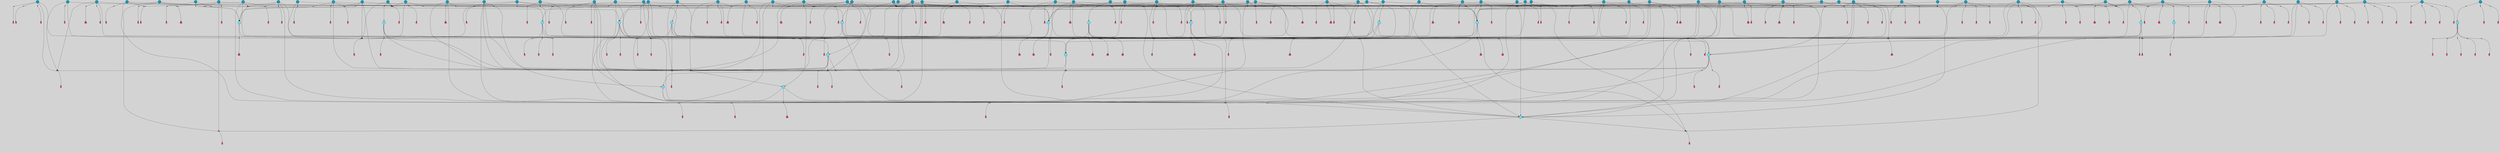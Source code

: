 // File exported with GEGELATI v1.3.1
// On the 2024-04-08 17:47:33
// With the File::TPGGraphDotExporter
digraph{
	graph[pad = "0.212, 0.055" bgcolor = lightgray]
	node[shape=circle style = filled label = ""]
		T3 [fillcolor="#66ddff"]
		T4 [fillcolor="#66ddff"]
		T7 [fillcolor="#66ddff"]
		T9 [fillcolor="#66ddff"]
		T11 [fillcolor="#66ddff"]
		T24 [fillcolor="#66ddff"]
		T27 [fillcolor="#66ddff"]
		T54 [fillcolor="#66ddff"]
		T65 [fillcolor="#66ddff"]
		T82 [fillcolor="#1199bb"]
		T129 [fillcolor="#66ddff"]
		T130 [fillcolor="#66ddff"]
		T159 [fillcolor="#1199bb"]
		T164 [fillcolor="#66ddff"]
		T176 [fillcolor="#66ddff"]
		T184 [fillcolor="#1199bb"]
		T194 [fillcolor="#1199bb"]
		T195 [fillcolor="#1199bb"]
		T207 [fillcolor="#66ddff"]
		T210 [fillcolor="#1199bb"]
		T212 [fillcolor="#66ddff"]
		T213 [fillcolor="#1199bb"]
		T228 [fillcolor="#1199bb"]
		T235 [fillcolor="#1199bb"]
		T240 [fillcolor="#66ddff"]
		T242 [fillcolor="#1199bb"]
		T245 [fillcolor="#1199bb"]
		T250 [fillcolor="#1199bb"]
		T252 [fillcolor="#1199bb"]
		T253 [fillcolor="#1199bb"]
		T256 [fillcolor="#1199bb"]
		T257 [fillcolor="#1199bb"]
		T258 [fillcolor="#1199bb"]
		T260 [fillcolor="#1199bb"]
		T261 [fillcolor="#1199bb"]
		T263 [fillcolor="#1199bb"]
		T264 [fillcolor="#1199bb"]
		T266 [fillcolor="#1199bb"]
		T268 [fillcolor="#66ddff"]
		T271 [fillcolor="#1199bb"]
		T274 [fillcolor="#1199bb"]
		T275 [fillcolor="#1199bb"]
		T278 [fillcolor="#1199bb"]
		T280 [fillcolor="#1199bb"]
		T282 [fillcolor="#1199bb"]
		T283 [fillcolor="#1199bb"]
		T284 [fillcolor="#1199bb"]
		T287 [fillcolor="#1199bb"]
		T288 [fillcolor="#1199bb"]
		T293 [fillcolor="#1199bb"]
		T300 [fillcolor="#1199bb"]
		T307 [fillcolor="#1199bb"]
		T310 [fillcolor="#1199bb"]
		T311 [fillcolor="#1199bb"]
		T312 [fillcolor="#1199bb"]
		T316 [fillcolor="#1199bb"]
		T317 [fillcolor="#66ddff"]
		T318 [fillcolor="#1199bb"]
		T320 [fillcolor="#1199bb"]
		T323 [fillcolor="#1199bb"]
		T324 [fillcolor="#1199bb"]
		T325 [fillcolor="#1199bb"]
		T327 [fillcolor="#1199bb"]
		T330 [fillcolor="#1199bb"]
		T331 [fillcolor="#1199bb"]
		T332 [fillcolor="#1199bb"]
		T333 [fillcolor="#1199bb"]
		T335 [fillcolor="#1199bb"]
		T336 [fillcolor="#1199bb"]
		T338 [fillcolor="#1199bb"]
		T342 [fillcolor="#1199bb"]
		T343 [fillcolor="#1199bb"]
		T344 [fillcolor="#1199bb"]
		T345 [fillcolor="#66ddff"]
		T346 [fillcolor="#1199bb"]
		T347 [fillcolor="#1199bb"]
		T348 [fillcolor="#1199bb"]
		T350 [fillcolor="#1199bb"]
		T351 [fillcolor="#1199bb"]
		T353 [fillcolor="#1199bb"]
		T356 [fillcolor="#1199bb"]
		T357 [fillcolor="#1199bb"]
		T359 [fillcolor="#1199bb"]
		T363 [fillcolor="#1199bb"]
		T365 [fillcolor="#66ddff"]
		T366 [fillcolor="#1199bb"]
		T367 [fillcolor="#1199bb"]
		T374 [fillcolor="#1199bb"]
		T376 [fillcolor="#1199bb"]
		T378 [fillcolor="#1199bb"]
		T379 [fillcolor="#1199bb"]
		T380 [fillcolor="#1199bb"]
		T382 [fillcolor="#1199bb"]
		T383 [fillcolor="#1199bb"]
		T384 [fillcolor="#1199bb"]
		T385 [fillcolor="#1199bb"]
		T386 [fillcolor="#1199bb"]
		T387 [fillcolor="#1199bb"]
		T388 [fillcolor="#1199bb"]
		P2697 [fillcolor="#cccccc" shape=point] //6|
		I2697 [shape=box style=invis label="6|1&2|6#1|7&#92;n10|7&2|0#1|5&#92;n9|4&0|1#2|2&#92;n8|6&0|0#1|0&#92;n"]
		P2697 -> I2697[style=invis]
		A2209 [fillcolor="#ff3366" shape=box margin=0.03 width=0 height=0 label="3"]
		T3 -> P2697 -> A2209
		P2698 [fillcolor="#cccccc" shape=point] //3|
		I2698 [shape=box style=invis label="7|6&2|4#0|2&#92;n10|3&2|7#1|4&#92;n11|6&0|4#0|1&#92;n7|1&0|0#2|6&#92;n7|6&0|3#2|6&#92;n4|0&2|6#0|1&#92;n4|4&2|5#0|2&#92;n4|6&0|4#2|7&#92;n10|0&2|3#1|5&#92;n2|6&0|5#0|2&#92;n1|0&2|3#0|7&#92;n1|6&2|0#0|5&#92;n6|2&0|1#0|7&#92;n9|2&0|3#2|7&#92;n5|3&0|6#0|6&#92;n1|7&2|5#2|3&#92;n8|1&2|7#0|6&#92;n1|0&2|5#2|1&#92;n7|1&2|2#2|5&#92;n7|4&2|6#0|3&#92;n"]
		P2698 -> I2698[style=invis]
		A2210 [fillcolor="#ff3366" shape=box margin=0.03 width=0 height=0 label="4"]
		T3 -> P2698 -> A2210
		P2699 [fillcolor="#cccccc" shape=point] //7|
		I2699 [shape=box style=invis label="0|2&2|4#2|6&#92;n5|3&0|6#0|1&#92;n4|7&2|6#0|5&#92;n7|6&0|7#0|5&#92;n10|7&2|2#1|1&#92;n"]
		P2699 -> I2699[style=invis]
		A2211 [fillcolor="#ff3366" shape=box margin=0.03 width=0 height=0 label="4"]
		T4 -> P2699 -> A2211
		P2700 [fillcolor="#cccccc" shape=point] //0|
		I2700 [shape=box style=invis label="2|5&0|1#0|6&#92;n6|1&2|2#2|7&#92;n8|0&0|3#1|4&#92;n4|3&2|5#2|4&#92;n8|1&2|4#0|0&#92;n6|6&0|1#2|6&#92;n11|7&2|4#2|5&#92;n6|2&2|4#0|2&#92;n8|5&2|4#2|4&#92;n2|1&2|1#2|2&#92;n2|7&2|5#2|6&#92;n9|7&0|5#0|4&#92;n1|2&0|5#2|6&#92;n4|2&2|3#2|7&#92;n3|3&2|1#0|2&#92;n"]
		P2700 -> I2700[style=invis]
		A2212 [fillcolor="#ff3366" shape=box margin=0.03 width=0 height=0 label="5"]
		T4 -> P2700 -> A2212
		P2701 [fillcolor="#cccccc" shape=point] //-3|
		I2701 [shape=box style=invis label="1|6&2|7#0|7&#92;n10|2&0|7#1|3&#92;n9|6&2|7#2|2&#92;n5|3&0|7#0|7&#92;n1|6&2|3#0|0&#92;n2|3&2|3#2|2&#92;n5|1&2|6#0|6&#92;n"]
		P2701 -> I2701[style=invis]
		A2213 [fillcolor="#ff3366" shape=box margin=0.03 width=0 height=0 label="7"]
		T7 -> P2701 -> A2213
		P2702 [fillcolor="#cccccc" shape=point] //5|
		I2702 [shape=box style=invis label="0|5&2|3#0|1&#92;n0|6&2|1#2|4&#92;n6|2&2|6#0|7&#92;n7|4&0|3#0|1&#92;n5|4&0|7#1|6&#92;n9|1&0|5#2|2&#92;n6|3&2|3#1|7&#92;n11|7&2|4#1|6&#92;n2|5&0|1#0|0&#92;n4|7&0|0#0|2&#92;n6|2&0|6#0|0&#92;n2|1&2|6#2|4&#92;n10|0&2|0#1|0&#92;n6|6&2|4#0|6&#92;n"]
		P2702 -> I2702[style=invis]
		A2214 [fillcolor="#ff3366" shape=box margin=0.03 width=0 height=0 label="8"]
		T7 -> P2702 -> A2214
		P2703 [fillcolor="#cccccc" shape=point] //-6|
		I2703 [shape=box style=invis label="11|1&0|7#2|0&#92;n10|4&0|1#1|0&#92;n4|3&2|4#2|1&#92;n0|5&2|0#0|0&#92;n6|1&0|0#0|3&#92;n8|2&2|0#0|4&#92;n11|4&2|0#1|6&#92;n7|0&2|6#2|3&#92;n5|3&2|6#2|0&#92;n2|0&2|0#0|4&#92;n"]
		P2703 -> I2703[style=invis]
		A2215 [fillcolor="#ff3366" shape=box margin=0.03 width=0 height=0 label="9"]
		T9 -> P2703 -> A2215
		P2704 [fillcolor="#cccccc" shape=point] //2|
		I2704 [shape=box style=invis label="6|3&2|7#1|4&#92;n8|6&0|0#2|5&#92;n2|1&0|2#0|3&#92;n8|7&0|6#0|4&#92;n2|1&2|0#0|1&#92;n0|0&2|2#2|3&#92;n6|6&0|7#2|1&#92;n6|1&0|7#2|6&#92;n5|4&2|7#0|4&#92;n0|3&0|4#2|0&#92;n11|0&2|0#2|5&#92;n4|5&2|5#2|4&#92;n5|7&0|6#0|4&#92;n9|7&2|5#0|3&#92;n5|4&2|1#0|3&#92;n5|3&0|1#1|7&#92;n0|4&0|3#2|5&#92;n"]
		P2704 -> I2704[style=invis]
		A2216 [fillcolor="#ff3366" shape=box margin=0.03 width=0 height=0 label="10"]
		T9 -> P2704 -> A2216
		P2705 [fillcolor="#cccccc" shape=point] //6|
		I2705 [shape=box style=invis label="3|0&2|7#2|2&#92;n3|2&0|4#2|5&#92;n5|1&0|2#1|0&#92;n8|7&0|1#2|0&#92;n8|5&0|3#0|6&#92;n0|2&0|2#2|3&#92;n1|5&2|5#0|5&#92;n5|6&0|6#0|7&#92;n6|7&0|0#2|6&#92;n1|2&2|3#0|0&#92;n7|7&2|3#0|4&#92;n0|7&2|7#0|6&#92;n1|0&2|2#2|7&#92;n4|4&0|1#0|0&#92;n"]
		P2705 -> I2705[style=invis]
		A2217 [fillcolor="#ff3366" shape=box margin=0.03 width=0 height=0 label="11"]
		T11 -> P2705 -> A2217
		P2706 [fillcolor="#cccccc" shape=point] //-4|
		I2706 [shape=box style=invis label="4|1&0|4#2|6&#92;n1|2&2|2#2|0&#92;n1|2&2|0#0|6&#92;n8|4&2|3#2|5&#92;n5|5&2|1#1|0&#92;n"]
		P2706 -> I2706[style=invis]
		A2218 [fillcolor="#ff3366" shape=box margin=0.03 width=0 height=0 label="12"]
		T11 -> P2706 -> A2218
		P2707 [fillcolor="#cccccc" shape=point] //-3|
		I2707 [shape=box style=invis label="8|1&2|3#0|5&#92;n0|6&0|5#0|5&#92;n3|7&2|1#0|6&#92;n3|5&0|1#0|0&#92;n9|5&2|0#0|4&#92;n3|5&0|2#0|3&#92;n10|6&2|4#1|0&#92;n9|4&2|7#2|6&#92;n1|7&2|5#2|2&#92;n"]
		P2707 -> I2707[style=invis]
		A2219 [fillcolor="#ff3366" shape=box margin=0.03 width=0 height=0 label="5"]
		T4 -> P2707 -> A2219
		P2708 [fillcolor="#cccccc" shape=point] //1|
		I2708 [shape=box style=invis label="5|1&0|6#2|7&#92;n2|4&0|4#2|2&#92;n0|6&0|5#0|4&#92;n10|6&2|5#1|6&#92;n9|3&0|1#1|7&#92;n10|3&2|2#1|0&#92;n5|0&0|0#2|1&#92;n11|3&2|3#1|5&#92;n10|3&0|1#1|0&#92;n2|4&0|1#0|1&#92;n0|2&0|3#2|4&#92;n9|2&2|1#2|5&#92;n11|7&2|6#2|6&#92;n"]
		P2708 -> I2708[style=invis]
		T24 -> P2708 -> T7
		P2709 [fillcolor="#cccccc" shape=point] //5|
		I2709 [shape=box style=invis label="3|0&2|0#0|1&#92;n3|0&0|7#0|1&#92;n5|3&0|2#2|6&#92;n4|4&2|4#2|6&#92;n11|2&0|7#1|6&#92;n2|7&2|2#2|5&#92;n9|3&2|6#2|7&#92;n7|7&0|0#0|4&#92;n6|1&2|4#2|3&#92;n5|4&2|0#1|6&#92;n1|3&0|7#0|4&#92;n"]
		P2709 -> I2709[style=invis]
		A2220 [fillcolor="#ff3366" shape=box margin=0.03 width=0 height=0 label="7"]
		T24 -> P2709 -> A2220
		P2710 [fillcolor="#cccccc" shape=point] //-2|
		I2710 [shape=box style=invis label="4|1&0|4#0|3&#92;n4|2&0|5#2|0&#92;n5|5&2|6#0|5&#92;n1|4&0|1#0|2&#92;n6|3&2|7#1|5&#92;n0|4&2|0#0|3&#92;n8|5&2|5#1|2&#92;n10|7&2|7#1|1&#92;n3|4&0|0#2|1&#92;n3|6&2|5#2|5&#92;n8|3&0|1#0|7&#92;n10|0&2|7#1|3&#92;n4|1&2|4#0|1&#92;n9|3&2|0#0|4&#92;n3|6&2|0#0|4&#92;n1|2&0|6#2|1&#92;n4|0&2|1#2|2&#92;n"]
		P2710 -> I2710[style=invis]
		A2221 [fillcolor="#ff3366" shape=box margin=0.03 width=0 height=0 label="14"]
		T24 -> P2710 -> A2221
		P2711 [fillcolor="#cccccc" shape=point] //2|
		I2711 [shape=box style=invis label="9|1&2|3#0|1&#92;n5|2&2|0#2|4&#92;n3|6&2|5#2|7&#92;n7|0&2|5#0|4&#92;n1|2&0|3#0|5&#92;n7|3&2|7#0|0&#92;n"]
		P2711 -> I2711[style=invis]
		A2222 [fillcolor="#ff3366" shape=box margin=0.03 width=0 height=0 label="2"]
		T27 -> P2711 -> A2222
		P2712 [fillcolor="#cccccc" shape=point] //-6|
		I2712 [shape=box style=invis label="7|5&0|4#0|4&#92;n11|0&2|5#2|1&#92;n"]
		P2712 -> I2712[style=invis]
		A2223 [fillcolor="#ff3366" shape=box margin=0.03 width=0 height=0 label="3"]
		T27 -> P2712 -> A2223
		T27 -> P2698
		T27 -> P2700
		P2713 [fillcolor="#cccccc" shape=point] //0|
		I2713 [shape=box style=invis label="4|0&0|3#2|7&#92;n10|2&0|3#1|7&#92;n3|5&0|2#0|3&#92;n4|5&0|0#2|1&#92;n10|7&2|0#1|2&#92;n5|3&2|3#1|6&#92;n9|5&2|0#0|4&#92;n5|4&2|7#0|2&#92;n10|3&2|7#1|4&#92;n7|2&0|1#2|6&#92;n8|6&0|5#0|5&#92;n8|7&2|3#0|5&#92;n2|6&2|4#0|0&#92;n"]
		P2713 -> I2713[style=invis]
		A2224 [fillcolor="#ff3366" shape=box margin=0.03 width=0 height=0 label="5"]
		T27 -> P2713 -> A2224
		P2714 [fillcolor="#cccccc" shape=point] //8|
		I2714 [shape=box style=invis label="9|0&0|1#2|0&#92;n10|1&2|5#1|4&#92;n8|2&2|6#0|4&#92;n2|4&2|5#2|3&#92;n4|2&2|2#0|2&#92;n7|5&0|2#0|0&#92;n8|2&2|1#1|3&#92;n8|7&0|7#2|1&#92;n1|1&0|0#0|7&#92;n5|6&2|5#1|0&#92;n6|6&2|5#0|0&#92;n11|4&0|3#2|6&#92;n4|2&2|4#0|7&#92;n5|6&0|1#2|0&#92;n11|3&0|2#0|7&#92;n"]
		P2714 -> I2714[style=invis]
		A2225 [fillcolor="#ff3366" shape=box margin=0.03 width=0 height=0 label="6"]
		T54 -> P2714 -> A2225
		T54 -> P2709
		P2715 [fillcolor="#cccccc" shape=point] //-10|
		I2715 [shape=box style=invis label="3|6&0|0#0|4&#92;n4|1&2|4#0|1&#92;n5|1&0|1#0|4&#92;n5|5&2|6#0|5&#92;n6|5&0|6#0|3&#92;n11|1&2|0#0|1&#92;n0|7&2|0#0|3&#92;n1|2&0|6#0|1&#92;n8|0&0|4#2|0&#92;n0|4&0|7#2|7&#92;n7|0&2|7#1|3&#92;n3|1&0|5#2|5&#92;n5|1&0|4#0|3&#92;n2|2&0|2#0|0&#92;n8|3&0|1#0|7&#92;n3|0&0|3#0|5&#92;n7|2&0|5#2|0&#92;n6|3&2|7#1|5&#92;n4|7&2|7#2|1&#92;n"]
		P2715 -> I2715[style=invis]
		A2226 [fillcolor="#ff3366" shape=box margin=0.03 width=0 height=0 label="14"]
		T54 -> P2715 -> A2226
		T54 -> P2702
		T65 -> P2699
		T65 -> P2700
		P2716 [fillcolor="#cccccc" shape=point] //7|
		I2716 [shape=box style=invis label="4|0&2|1#2|2&#92;n4|2&0|5#2|0&#92;n5|5&2|6#0|5&#92;n1|4&0|1#0|2&#92;n6|3&2|7#1|5&#92;n0|4&2|0#0|3&#92;n8|5&2|5#1|4&#92;n1|2&0|6#2|1&#92;n3|4&0|0#2|1&#92;n3|6&2|5#2|5&#92;n8|3&0|1#0|7&#92;n10|0&2|2#1|3&#92;n4|1&2|4#0|1&#92;n10|7&2|7#1|1&#92;n4|1&0|4#0|3&#92;n"]
		P2716 -> I2716[style=invis]
		A2227 [fillcolor="#ff3366" shape=box margin=0.03 width=0 height=0 label="14"]
		T65 -> P2716 -> A2227
		P2717 [fillcolor="#cccccc" shape=point] //6|
		I2717 [shape=box style=invis label="7|0&2|5#1|2&#92;n10|6&2|1#1|3&#92;n7|5&0|2#0|7&#92;n10|7&0|1#1|5&#92;n4|6&2|5#0|5&#92;n4|4&0|7#2|7&#92;n"]
		P2717 -> I2717[style=invis]
		A2228 [fillcolor="#ff3366" shape=box margin=0.03 width=0 height=0 label="7"]
		T82 -> P2717 -> A2228
		P2718 [fillcolor="#cccccc" shape=point] //6|
		I2718 [shape=box style=invis label="0|5&2|3#0|1&#92;n0|6&2|1#2|4&#92;n9|1&0|5#2|2&#92;n7|4&0|3#0|1&#92;n5|4&0|7#1|6&#92;n2|5&0|1#0|0&#92;n6|3&2|3#1|7&#92;n11|7&2|4#1|6&#92;n6|2&2|6#0|1&#92;n4|7&0|0#0|2&#92;n6|2&0|6#0|0&#92;n9|1&2|6#2|4&#92;n10|0&2|0#1|0&#92;n6|6&2|4#0|6&#92;n"]
		P2718 -> I2718[style=invis]
		A2229 [fillcolor="#ff3366" shape=box margin=0.03 width=0 height=0 label="8"]
		T82 -> P2718 -> A2229
		T82 -> P2703
		T129 -> P2714
		T129 -> P2709
		P2719 [fillcolor="#cccccc" shape=point] //10|
		I2719 [shape=box style=invis label="4|5&2|7#2|1&#92;n1|7&2|3#0|6&#92;n3|5&2|2#0|3&#92;n10|3&0|7#1|4&#92;n7|1&0|4#2|6&#92;n10|2&0|3#1|7&#92;n9|5&2|0#0|4&#92;n4|0&0|3#2|7&#92;n11|4&2|6#1|2&#92;n5|4&2|7#0|2&#92;n2|6&2|4#0|0&#92;n6|5&0|7#2|1&#92;n5|3&2|3#1|6&#92;n10|7&2|0#1|2&#92;n"]
		P2719 -> I2719[style=invis]
		A2230 [fillcolor="#ff3366" shape=box margin=0.03 width=0 height=0 label="5"]
		T129 -> P2719 -> A2230
		P2720 [fillcolor="#cccccc" shape=point] //5|
		I2720 [shape=box style=invis label="9|4&2|3#1|3&#92;n0|4&2|4#0|5&#92;n6|1&2|6#2|5&#92;n4|0&0|5#2|0&#92;n"]
		P2720 -> I2720[style=invis]
		A2231 [fillcolor="#ff3366" shape=box margin=0.03 width=0 height=0 label="7"]
		T129 -> P2720 -> A2231
		P2721 [fillcolor="#cccccc" shape=point] //6|
		I2721 [shape=box style=invis label="9|4&2|7#0|6&#92;n8|4&0|1#1|0&#92;n1|3&0|0#2|1&#92;n2|4&0|6#2|2&#92;n5|1&2|5#0|7&#92;n3|0&0|3#2|6&#92;n2|2&2|6#0|2&#92;n8|4&0|4#2|2&#92;n5|1&2|4#0|3&#92;n9|4&0|6#0|6&#92;n5|0&2|2#1|5&#92;n11|7&0|0#1|1&#92;n0|4&0|3#0|3&#92;n7|7&2|4#2|5&#92;n1|5&0|1#2|1&#92;n"]
		P2721 -> I2721[style=invis]
		A2232 [fillcolor="#ff3366" shape=box margin=0.03 width=0 height=0 label="1"]
		T129 -> P2721 -> A2232
		P2722 [fillcolor="#cccccc" shape=point] //-5|
		I2722 [shape=box style=invis label="10|6&2|5#1|6&#92;n9|3&0|1#1|7&#92;n2|4&0|1#0|1&#92;n11|3&0|7#1|6&#92;n5|1&0|6#2|7&#92;n8|0&0|0#0|1&#92;n0|6&0|7#0|4&#92;n6|7&2|6#2|6&#92;n11|0&2|3#0|5&#92;n"]
		P2722 -> I2722[style=invis]
		T130 -> P2722 -> T7
		P2723 [fillcolor="#cccccc" shape=point] //9|
		I2723 [shape=box style=invis label="9|0&2|4#1|2&#92;n10|3&0|5#1|7&#92;n"]
		P2723 -> I2723[style=invis]
		A2233 [fillcolor="#ff3366" shape=box margin=0.03 width=0 height=0 label="3"]
		T130 -> P2723 -> A2233
		P2724 [fillcolor="#cccccc" shape=point] //4|
		I2724 [shape=box style=invis label="7|1&2|6#1|3&#92;n10|1&0|3#1|6&#92;n8|5&2|3#2|1&#92;n11|5&0|0#2|6&#92;n4|1&0|6#0|0&#92;n11|1&0|2#0|3&#92;n2|0&2|1#0|7&#92;n"]
		P2724 -> I2724[style=invis]
		A2234 [fillcolor="#ff3366" shape=box margin=0.03 width=0 height=0 label="2"]
		T130 -> P2724 -> A2234
		P2725 [fillcolor="#cccccc" shape=point] //-10|
		I2725 [shape=box style=invis label="8|4&0|2#0|1&#92;n5|3&2|6#2|7&#92;n3|1&2|7#0|6&#92;n4|7&0|4#0|2&#92;n1|7&2|6#0|4&#92;n10|5&2|1#1|5&#92;n4|0&0|7#0|7&#92;n6|6&0|0#0|1&#92;n10|4&2|1#1|0&#92;n"]
		P2725 -> I2725[style=invis]
		A2235 [fillcolor="#ff3366" shape=box margin=0.03 width=0 height=0 label="5"]
		T130 -> P2725 -> A2235
		P2726 [fillcolor="#cccccc" shape=point] //7|
		I2726 [shape=box style=invis label="7|0&2|1#2|0&#92;n9|7&2|1#1|7&#92;n8|2&0|1#1|0&#92;n6|6&0|2#1|1&#92;n2|2&0|5#0|0&#92;n5|7&0|0#2|1&#92;n5|1&2|5#1|5&#92;n4|7&2|4#2|3&#92;n10|5&2|2#1|5&#92;n1|3&2|2#2|0&#92;n10|2&2|6#1|5&#92;n"]
		P2726 -> I2726[style=invis]
		A2236 [fillcolor="#ff3366" shape=box margin=0.03 width=0 height=0 label="1"]
		T159 -> P2726 -> A2236
		P2727 [fillcolor="#cccccc" shape=point] //7|
		I2727 [shape=box style=invis label="7|4&2|7#0|4&#92;n4|6&0|1#2|5&#92;n2|1&2|3#0|0&#92;n4|3&2|0#0|1&#92;n0|0&2|7#2|7&#92;n7|7&0|5#2|3&#92;n5|0&2|1#2|2&#92;n10|0&0|4#1|2&#92;n4|4&0|7#0|0&#92;n6|7&0|2#0|1&#92;n1|4&2|5#0|4&#92;n"]
		P2727 -> I2727[style=invis]
		A2237 [fillcolor="#ff3366" shape=box margin=0.03 width=0 height=0 label="0"]
		T159 -> P2727 -> A2237
		P2728 [fillcolor="#cccccc" shape=point] //5|
		I2728 [shape=box style=invis label="0|5&2|3#0|1&#92;n0|6&2|1#2|4&#92;n6|2&2|6#0|7&#92;n9|0&2|7#1|1&#92;n7|4&0|3#0|1&#92;n11|7&2|4#1|6&#92;n9|1&0|5#2|2&#92;n5|4&0|7#1|6&#92;n2|5&0|1#0|0&#92;n4|7&0|0#0|2&#92;n6|2&0|6#0|0&#92;n2|1&2|6#2|4&#92;n10|0&0|0#1|0&#92;n6|6&2|4#0|6&#92;n"]
		P2728 -> I2728[style=invis]
		T159 -> P2728 -> T129
		T164 -> P2700
		P2729 [fillcolor="#cccccc" shape=point] //-1|
		I2729 [shape=box style=invis label="6|4&0|4#2|4&#92;n4|5&2|5#2|4&#92;n9|7&2|5#0|3&#92;n3|7&2|6#0|6&#92;n8|7&0|6#0|4&#92;n2|1&2|0#0|1&#92;n8|6&0|0#2|5&#92;n2|1&0|2#0|3&#92;n6|1&0|7#2|6&#92;n6|3&0|1#1|6&#92;n5|4&2|7#0|4&#92;n0|7&0|4#2|0&#92;n11|0&2|0#2|5&#92;n3|7&2|0#2|7&#92;n8|3&2|7#1|4&#92;n5|7&0|6#0|4&#92;n0|0&2|3#2|3&#92;n5|4&2|1#0|3&#92;n0|4&0|3#2|5&#92;n"]
		P2729 -> I2729[style=invis]
		A2238 [fillcolor="#ff3366" shape=box margin=0.03 width=0 height=0 label="10"]
		T164 -> P2729 -> A2238
		P2730 [fillcolor="#cccccc" shape=point] //-7|
		I2730 [shape=box style=invis label="6|1&0|2#0|3&#92;n1|2&0|1#2|0&#92;n10|3&2|2#1|1&#92;n0|1&0|2#0|7&#92;n4|6&2|7#2|4&#92;n6|0&2|7#0|6&#92;n"]
		P2730 -> I2730[style=invis]
		A2239 [fillcolor="#ff3366" shape=box margin=0.03 width=0 height=0 label="7"]
		T164 -> P2730 -> A2239
		P2731 [fillcolor="#cccccc" shape=point] //-6|
		I2731 [shape=box style=invis label="11|7&0|1#0|6&#92;n3|5&0|1#0|3&#92;n1|5&0|5#0|6&#92;n1|7&2|5#2|2&#92;n0|0&0|2#2|2&#92;n4|4&0|1#0|5&#92;n6|4&2|2#0|2&#92;n0|6&2|5#0|5&#92;n0|3&2|2#2|6&#92;n"]
		P2731 -> I2731[style=invis]
		A2240 [fillcolor="#ff3366" shape=box margin=0.03 width=0 height=0 label="5"]
		T164 -> P2731 -> A2240
		P2732 [fillcolor="#cccccc" shape=point] //4|
		I2732 [shape=box style=invis label="4|3&0|6#0|3&#92;n5|7&2|3#2|2&#92;n5|6&0|7#1|2&#92;n1|4&2|6#0|3&#92;n8|4&2|1#2|5&#92;n9|5&2|4#1|4&#92;n2|4&0|5#0|7&#92;n10|0&0|6#1|3&#92;n3|0&0|6#0|2&#92;n2|7&2|7#2|6&#92;n5|2&0|5#1|5&#92;n10|4&2|5#1|7&#92;n4|0&0|4#2|4&#92;n11|1&0|4#2|6&#92;n10|6&2|0#1|4&#92;n9|7&0|3#1|4&#92;n4|5&2|7#0|6&#92;n11|5&2|6#2|3&#92;n0|3&0|5#0|1&#92;n"]
		P2732 -> I2732[style=invis]
		A2241 [fillcolor="#ff3366" shape=box margin=0.03 width=0 height=0 label="13"]
		T164 -> P2732 -> A2241
		P2733 [fillcolor="#cccccc" shape=point] //3|
		I2733 [shape=box style=invis label="4|7&0|7#2|7&#92;n11|5&2|6#0|2&#92;n5|5&2|6#2|0&#92;n3|2&0|6#0|3&#92;n10|2&2|5#1|5&#92;n9|4&2|3#1|5&#92;n2|5&2|7#2|4&#92;n11|3&2|5#1|0&#92;n7|0&0|7#2|1&#92;n1|2&0|5#0|1&#92;n"]
		P2733 -> I2733[style=invis]
		A2242 [fillcolor="#ff3366" shape=box margin=0.03 width=0 height=0 label="5"]
		T176 -> P2733 -> A2242
		P2734 [fillcolor="#cccccc" shape=point] //2|
		I2734 [shape=box style=invis label="7|1&0|6#0|1&#92;n5|2&2|5#1|6&#92;n10|1&2|1#1|1&#92;n4|7&0|4#2|2&#92;n11|7&0|4#2|7&#92;n5|0&0|5#1|7&#92;n8|2&0|5#2|4&#92;n10|0&2|6#1|6&#92;n5|1&0|1#2|3&#92;n1|6&2|0#0|1&#92;n9|6&2|2#1|4&#92;n3|4&2|3#0|0&#92;n10|1&0|1#1|0&#92;n2|2&0|1#2|1&#92;n3|1&2|7#0|3&#92;n"]
		P2734 -> I2734[style=invis]
		A2243 [fillcolor="#ff3366" shape=box margin=0.03 width=0 height=0 label="10"]
		T176 -> P2734 -> A2243
		P2735 [fillcolor="#cccccc" shape=point] //-1|
		I2735 [shape=box style=invis label="1|7&2|1#0|6&#92;n8|1&2|3#0|5&#92;n10|6&2|7#1|0&#92;n1|7&2|5#0|2&#92;n0|3&0|3#2|2&#92;n3|5&0|1#0|0&#92;n3|5&0|2#0|3&#92;n1|5&2|0#0|4&#92;n5|7&2|2#2|5&#92;n4|0&2|3#0|3&#92;n"]
		P2735 -> I2735[style=invis]
		T176 -> P2735 -> T3
		P2736 [fillcolor="#cccccc" shape=point] //-3|
		I2736 [shape=box style=invis label="6|3&2|4#1|4&#92;n5|3&0|1#1|7&#92;n2|1&0|2#2|3&#92;n8|7&0|6#0|4&#92;n2|1&2|0#0|1&#92;n0|0&2|2#2|3&#92;n6|1&0|7#2|6&#92;n5|7&0|2#0|4&#92;n0|3&0|4#2|0&#92;n11|0&2|0#2|5&#92;n6|0&2|0#1|4&#92;n8|6&0|2#2|5&#92;n5|4&2|1#0|3&#92;n9|7&2|5#0|3&#92;n5|4&2|7#0|4&#92;n"]
		P2736 -> I2736[style=invis]
		A2244 [fillcolor="#ff3366" shape=box margin=0.03 width=0 height=0 label="10"]
		T176 -> P2736 -> A2244
		P2737 [fillcolor="#cccccc" shape=point] //4|
		I2737 [shape=box style=invis label="7|1&0|6#0|1&#92;n5|2&2|5#1|6&#92;n10|1&2|1#1|1&#92;n9|6&2|2#1|4&#92;n4|7&0|4#2|2&#92;n9|6&0|4#1|1&#92;n10|0&2|6#1|6&#92;n5|1&0|1#2|3&#92;n1|6&2|0#0|1&#92;n8|2&0|5#2|4&#92;n3|4&2|3#0|0&#92;n10|1&0|5#1|0&#92;n2|2&0|1#2|1&#92;n3|1&2|7#0|3&#92;n"]
		P2737 -> I2737[style=invis]
		A2245 [fillcolor="#ff3366" shape=box margin=0.03 width=0 height=0 label="10"]
		T176 -> P2737 -> A2245
		T184 -> P2722
		P2738 [fillcolor="#cccccc" shape=point] //-9|
		I2738 [shape=box style=invis label="10|3&0|5#1|7&#92;n9|0&2|4#1|3&#92;n"]
		P2738 -> I2738[style=invis]
		A2246 [fillcolor="#ff3366" shape=box margin=0.03 width=0 height=0 label="3"]
		T184 -> P2738 -> A2246
		P2739 [fillcolor="#cccccc" shape=point] //-6|
		I2739 [shape=box style=invis label="3|5&0|0#0|2&#92;n6|6&2|1#2|6&#92;n4|6&0|1#2|5&#92;n7|1&0|6#1|3&#92;n11|1&2|4#0|5&#92;n1|2&0|1#2|3&#92;n4|3&0|5#2|4&#92;n4|0&0|5#2|0&#92;n8|5&2|4#2|4&#92;n2|4&0|1#0|6&#92;n5|1&2|4#0|0&#92;n3|3&2|1#0|2&#92;n9|7&0|5#0|4&#92;n2|2&0|6#2|0&#92;n7|1&2|2#2|2&#92;n"]
		P2739 -> I2739[style=invis]
		A2247 [fillcolor="#ff3366" shape=box margin=0.03 width=0 height=0 label="5"]
		T184 -> P2739 -> A2247
		P2740 [fillcolor="#cccccc" shape=point] //3|
		I2740 [shape=box style=invis label="7|2&0|2#2|4&#92;n0|4&0|6#2|7&#92;n9|0&0|1#2|2&#92;n8|6&0|0#1|0&#92;n"]
		P2740 -> I2740[style=invis]
		A2248 [fillcolor="#ff3366" shape=box margin=0.03 width=0 height=0 label="3"]
		T184 -> P2740 -> A2248
		T184 -> P2733
		P2741 [fillcolor="#cccccc" shape=point] //-2|
		I2741 [shape=box style=invis label="1|0&0|3#0|3&#92;n2|7&0|4#0|4&#92;n11|6&2|1#1|4&#92;n6|1&2|5#0|0&#92;n2|0&2|0#0|6&#92;n1|3&2|1#0|4&#92;n"]
		P2741 -> I2741[style=invis]
		A2249 [fillcolor="#ff3366" shape=box margin=0.03 width=0 height=0 label="2"]
		T194 -> P2741 -> A2249
		P2742 [fillcolor="#cccccc" shape=point] //3|
		I2742 [shape=box style=invis label="5|4&2|7#0|4&#92;n0|4&0|3#2|5&#92;n8|6&0|0#2|5&#92;n2|1&0|2#0|3&#92;n9|7&0|6#0|4&#92;n0|0&2|2#2|3&#92;n6|6&0|7#2|1&#92;n6|1&0|7#2|6&#92;n0|3&0|4#2|0&#92;n11|0&2|0#2|5&#92;n4|5&2|5#2|4&#92;n5|3&0|1#1|7&#92;n9|7&2|2#0|3&#92;n5|4&2|1#0|3&#92;n5|0&0|6#0|4&#92;n0|0&0|1#2|0&#92;n"]
		P2742 -> I2742[style=invis]
		A2250 [fillcolor="#ff3366" shape=box margin=0.03 width=0 height=0 label="10"]
		T194 -> P2742 -> A2250
		T194 -> P2735
		P2743 [fillcolor="#cccccc" shape=point] //10|
		I2743 [shape=box style=invis label="6|1&2|4#2|3&#92;n3|0&0|7#0|1&#92;n5|3&0|2#2|6&#92;n4|4&0|4#2|6&#92;n5|4&2|0#1|6&#92;n10|5&0|6#1|5&#92;n2|5&2|1#2|2&#92;n1|3&0|7#0|4&#92;n3|0&2|0#0|1&#92;n11|2&0|5#1|6&#92;n9|3&2|6#2|7&#92;n7|7&0|0#0|4&#92;n"]
		P2743 -> I2743[style=invis]
		A2251 [fillcolor="#ff3366" shape=box margin=0.03 width=0 height=0 label="7"]
		T194 -> P2743 -> A2251
		P2744 [fillcolor="#cccccc" shape=point] //5|
		I2744 [shape=box style=invis label="3|0&2|0#2|1&#92;n3|0&0|7#0|1&#92;n5|3&0|2#2|6&#92;n4|4&2|4#2|6&#92;n5|4&2|0#1|6&#92;n2|7&2|2#2|5&#92;n1|3&0|7#0|4&#92;n11|6&2|2#0|7&#92;n7|7&0|0#0|4&#92;n6|1&2|4#2|3&#92;n11|0&0|7#1|6&#92;n9|3&2|6#2|7&#92;n"]
		P2744 -> I2744[style=invis]
		A2252 [fillcolor="#ff3366" shape=box margin=0.03 width=0 height=0 label="7"]
		T195 -> P2744 -> A2252
		P2745 [fillcolor="#cccccc" shape=point] //4|
		I2745 [shape=box style=invis label="7|1&0|6#0|1&#92;n6|7&2|7#1|7&#92;n10|1&2|1#1|1&#92;n9|6&2|2#1|4&#92;n4|7&0|4#2|2&#92;n9|6&0|5#1|1&#92;n10|0&2|6#1|6&#92;n5|1&0|1#2|3&#92;n10|1&0|5#1|0&#92;n3|4&2|3#0|0&#92;n8|2&0|5#2|4&#92;n1|6&2|0#0|0&#92;n2|3&0|1#2|6&#92;n5|2&2|2#1|6&#92;n2|2&0|1#2|1&#92;n3|1&2|7#0|3&#92;n6|7&2|3#0|4&#92;n"]
		P2745 -> I2745[style=invis]
		A2253 [fillcolor="#ff3366" shape=box margin=0.03 width=0 height=0 label="10"]
		T195 -> P2745 -> A2253
		P2746 [fillcolor="#cccccc" shape=point] //-4|
		I2746 [shape=box style=invis label="0|4&0|0#2|7&#92;n8|5&2|4#2|4&#92;n4|3&2|5#2|4&#92;n11|7&2|2#2|5&#92;n6|5&2|2#2|7&#92;n3|2&0|7#0|7&#92;n3|3&2|1#0|3&#92;n2|6&0|3#2|5&#92;n0|1&2|6#2|2&#92;n8|2&0|0#1|6&#92;n0|7&0|5#0|4&#92;n9|5&0|3#2|7&#92;n2|7&2|5#2|6&#92;n9|0&2|0#0|1&#92;n1|2&2|4#0|2&#92;n"]
		P2746 -> I2746[style=invis]
		T195 -> P2746 -> T27
		T195 -> P2727
		T207 -> P2726
		P2747 [fillcolor="#cccccc" shape=point] //-3|
		I2747 [shape=box style=invis label="3|7&0|0#0|2&#92;n11|5&0|1#1|1&#92;n4|1&0|6#2|6&#92;n4|0&0|1#0|5&#92;n"]
		P2747 -> I2747[style=invis]
		T207 -> P2747 -> T24
		P2748 [fillcolor="#cccccc" shape=point] //5|
		I2748 [shape=box style=invis label="8|1&2|6#0|6&#92;n3|0&0|7#0|1&#92;n11|3&0|2#2|6&#92;n4|4&2|4#2|6&#92;n11|2&0|7#1|6&#92;n2|7&2|2#2|5&#92;n7|7&0|0#0|4&#92;n6|1&2|4#2|3&#92;n5|4&2|0#1|6&#92;n3|0&2|0#0|1&#92;n1|3&0|7#0|4&#92;n"]
		P2748 -> I2748[style=invis]
		A2254 [fillcolor="#ff3366" shape=box margin=0.03 width=0 height=0 label="7"]
		T207 -> P2748 -> A2254
		P2749 [fillcolor="#cccccc" shape=point] //5|
		I2749 [shape=box style=invis label="10|4&2|6#1|2&#92;n8|4&0|1#1|0&#92;n0|4&2|6#0|0&#92;n8|4&2|5#2|1&#92;n7|5&2|5#1|0&#92;n3|6&0|6#2|2&#92;n1|7&0|7#0|5&#92;n2|0&0|7#2|4&#92;n9|4&2|6#2|7&#92;n2|6&2|2#0|0&#92;n11|7&2|7#0|7&#92;n5|5&0|0#0|1&#92;n10|1&0|0#1|0&#92;n7|3&0|1#2|5&#92;n9|2&2|7#1|5&#92;n9|0&2|5#1|2&#92;n1|6&2|4#2|2&#92;n3|3&2|2#0|7&#92;n1|6&2|0#0|0&#92;n6|4&2|6#1|0&#92;n"]
		P2749 -> I2749[style=invis]
		A2255 [fillcolor="#ff3366" shape=box margin=0.03 width=0 height=0 label="1"]
		T207 -> P2749 -> A2255
		P2750 [fillcolor="#cccccc" shape=point] //7|
		I2750 [shape=box style=invis label="6|1&2|6#2|7&#92;n7|0&2|4#2|3&#92;n3|3&0|7#0|6&#92;n5|4&0|2#2|4&#92;n8|5&2|6#2|7&#92;n0|0&2|3#0|3&#92;n5|4&2|4#2|6&#92;n"]
		P2750 -> I2750[style=invis]
		T207 -> P2750 -> T4
		T210 -> P2727
		T210 -> P2709
		P2751 [fillcolor="#cccccc" shape=point] //6|
		I2751 [shape=box style=invis label="10|4&2|6#1|2&#92;n8|4&0|1#1|0&#92;n0|4&2|6#0|0&#92;n8|4&2|5#2|1&#92;n7|5&2|5#1|0&#92;n3|6&0|6#2|2&#92;n1|7&0|7#0|5&#92;n2|0&0|7#2|4&#92;n2|6&2|2#0|0&#92;n0|7&2|7#0|7&#92;n11|6&0|4#2|2&#92;n5|5&0|0#0|1&#92;n10|1&0|0#1|0&#92;n7|3&0|1#2|5&#92;n9|2&2|7#1|5&#92;n9|4&2|6#2|7&#92;n1|6&2|4#2|2&#92;n3|3&2|2#0|7&#92;n1|6&2|0#0|0&#92;n6|4&2|6#1|0&#92;n"]
		P2751 -> I2751[style=invis]
		A2256 [fillcolor="#ff3366" shape=box margin=0.03 width=0 height=0 label="1"]
		T210 -> P2751 -> A2256
		P2752 [fillcolor="#cccccc" shape=point] //2|
		I2752 [shape=box style=invis label="4|5&2|7#2|1&#92;n1|7&2|3#0|6&#92;n3|5&2|2#0|3&#92;n10|3&2|7#1|4&#92;n7|1&0|4#2|6&#92;n4|0&0|3#2|7&#92;n9|5&2|0#0|4&#92;n10|2&0|3#1|7&#92;n11|4&2|6#1|2&#92;n10|3&2|1#1|6&#92;n5|4&2|7#0|2&#92;n2|6&2|4#0|0&#92;n6|5&0|7#2|1&#92;n5|3&2|3#1|6&#92;n10|7&2|0#1|2&#92;n"]
		P2752 -> I2752[style=invis]
		A2257 [fillcolor="#ff3366" shape=box margin=0.03 width=0 height=0 label="5"]
		T210 -> P2752 -> A2257
		P2753 [fillcolor="#cccccc" shape=point] //9|
		I2753 [shape=box style=invis label="11|0&2|0#1|1&#92;n3|6&0|6#0|0&#92;n1|4&0|0#2|4&#92;n7|5&2|2#1|3&#92;n11|7&2|6#1|7&#92;n5|2&0|6#1|5&#92;n9|5&0|6#0|3&#92;n2|2&2|7#0|5&#92;n9|3&2|2#2|0&#92;n11|0&2|7#0|1&#92;n1|1&2|0#0|1&#92;n6|6&0|6#1|2&#92;n9|7&0|1#0|3&#92;n2|0&2|4#2|5&#92;n2|4&2|2#0|0&#92;n6|1&2|1#1|7&#92;n10|7&2|5#1|6&#92;n11|5&2|7#2|4&#92;n"]
		P2753 -> I2753[style=invis]
		A2258 [fillcolor="#ff3366" shape=box margin=0.03 width=0 height=0 label="1"]
		T210 -> P2753 -> A2258
		P2754 [fillcolor="#cccccc" shape=point] //5|
		I2754 [shape=box style=invis label="9|4&2|3#1|3&#92;n0|4&2|4#0|5&#92;n6|1&2|6#2|5&#92;n4|0&0|5#2|0&#92;n"]
		P2754 -> I2754[style=invis]
		A2259 [fillcolor="#ff3366" shape=box margin=0.03 width=0 height=0 label="7"]
		T212 -> P2754 -> A2259
		P2755 [fillcolor="#cccccc" shape=point] //10|
		I2755 [shape=box style=invis label="4|5&2|7#2|1&#92;n1|7&2|3#0|6&#92;n3|5&2|2#0|3&#92;n10|3&0|7#1|4&#92;n7|1&0|4#2|6&#92;n10|2&0|3#1|7&#92;n9|5&2|0#0|4&#92;n4|0&0|3#2|7&#92;n11|4&2|6#1|2&#92;n5|4&2|7#0|2&#92;n2|6&2|4#0|0&#92;n6|5&0|7#2|1&#92;n5|3&2|3#1|6&#92;n10|7&2|0#1|2&#92;n"]
		P2755 -> I2755[style=invis]
		A2260 [fillcolor="#ff3366" shape=box margin=0.03 width=0 height=0 label="5"]
		T212 -> P2755 -> A2260
		P2756 [fillcolor="#cccccc" shape=point] //6|
		I2756 [shape=box style=invis label="9|4&2|7#0|6&#92;n8|4&0|1#1|0&#92;n1|3&0|0#2|1&#92;n2|4&0|6#2|2&#92;n5|1&2|5#0|7&#92;n3|0&0|3#2|6&#92;n2|2&2|6#0|2&#92;n8|4&0|4#2|2&#92;n5|1&2|4#0|3&#92;n9|4&0|6#0|6&#92;n5|0&2|2#1|5&#92;n11|7&0|0#1|1&#92;n0|4&0|3#0|3&#92;n7|7&2|4#2|5&#92;n1|5&0|1#2|1&#92;n"]
		P2756 -> I2756[style=invis]
		A2261 [fillcolor="#ff3366" shape=box margin=0.03 width=0 height=0 label="1"]
		T212 -> P2756 -> A2261
		P2757 [fillcolor="#cccccc" shape=point] //5|
		I2757 [shape=box style=invis label="3|0&2|0#0|1&#92;n3|0&0|7#0|1&#92;n5|3&0|2#2|6&#92;n4|4&2|4#2|6&#92;n11|2&0|7#1|6&#92;n2|7&2|2#2|5&#92;n9|3&2|6#2|7&#92;n7|7&0|0#0|4&#92;n6|1&2|4#2|3&#92;n5|4&2|0#1|6&#92;n1|3&0|7#0|4&#92;n"]
		P2757 -> I2757[style=invis]
		A2262 [fillcolor="#ff3366" shape=box margin=0.03 width=0 height=0 label="7"]
		T212 -> P2757 -> A2262
		P2758 [fillcolor="#cccccc" shape=point] //8|
		I2758 [shape=box style=invis label="9|0&0|1#2|0&#92;n10|1&2|5#1|4&#92;n8|2&2|6#0|4&#92;n2|4&2|5#2|3&#92;n4|2&2|2#0|2&#92;n7|5&0|2#0|0&#92;n8|2&2|1#1|3&#92;n8|7&0|7#2|1&#92;n1|1&0|0#0|7&#92;n5|6&2|5#1|0&#92;n6|6&2|5#0|0&#92;n11|4&0|3#2|6&#92;n4|2&2|4#0|7&#92;n5|6&0|1#2|0&#92;n11|3&0|2#0|7&#92;n"]
		P2758 -> I2758[style=invis]
		A2263 [fillcolor="#ff3366" shape=box margin=0.03 width=0 height=0 label="6"]
		T212 -> P2758 -> A2263
		P2759 [fillcolor="#cccccc" shape=point] //5|
		I2759 [shape=box style=invis label="0|5&2|3#0|1&#92;n0|6&2|1#2|4&#92;n6|2&2|6#0|7&#92;n9|0&2|7#1|1&#92;n7|4&0|3#0|1&#92;n11|7&2|4#1|6&#92;n9|1&0|5#2|2&#92;n5|4&0|7#1|6&#92;n2|5&0|1#0|0&#92;n4|7&0|0#0|2&#92;n6|2&0|6#0|0&#92;n2|1&2|6#2|4&#92;n10|0&0|0#1|0&#92;n6|6&2|4#0|6&#92;n"]
		P2759 -> I2759[style=invis]
		T213 -> P2759 -> T212
		P2760 [fillcolor="#cccccc" shape=point] //7|
		I2760 [shape=box style=invis label="7|4&2|7#0|4&#92;n4|6&0|1#2|5&#92;n2|1&2|3#0|0&#92;n4|3&2|0#0|1&#92;n0|0&2|7#2|7&#92;n7|7&0|5#2|3&#92;n5|0&2|1#2|2&#92;n10|0&0|4#1|2&#92;n4|4&0|7#0|0&#92;n6|7&0|2#0|1&#92;n1|4&2|5#0|4&#92;n"]
		P2760 -> I2760[style=invis]
		A2264 [fillcolor="#ff3366" shape=box margin=0.03 width=0 height=0 label="0"]
		T213 -> P2760 -> A2264
		P2761 [fillcolor="#cccccc" shape=point] //7|
		I2761 [shape=box style=invis label="7|0&2|1#2|0&#92;n9|7&2|1#1|7&#92;n8|2&0|1#1|0&#92;n6|6&0|2#1|1&#92;n2|2&0|5#0|0&#92;n5|7&0|0#2|1&#92;n5|1&2|5#1|5&#92;n4|7&2|4#2|3&#92;n10|5&2|2#1|5&#92;n1|3&2|2#2|0&#92;n10|2&2|6#1|5&#92;n"]
		P2761 -> I2761[style=invis]
		A2265 [fillcolor="#ff3366" shape=box margin=0.03 width=0 height=0 label="1"]
		T213 -> P2761 -> A2265
		P2762 [fillcolor="#cccccc" shape=point] //-8|
		I2762 [shape=box style=invis label="0|4&0|3#2|5&#92;n2|1&0|2#2|3&#92;n8|7&0|6#0|4&#92;n0|4&2|4#0|1&#92;n9|4&2|5#0|3&#92;n0|0&2|7#2|3&#92;n4|5&2|5#2|4&#92;n5|7&0|6#0|4&#92;n5|4&2|7#0|4&#92;n0|3&0|4#2|0&#92;n6|3&2|2#1|4&#92;n11|7&2|0#2|5&#92;n6|1&0|7#2|5&#92;n5|3&0|1#1|7&#92;n2|0&2|0#0|1&#92;n6|6&0|7#2|1&#92;n"]
		P2762 -> I2762[style=invis]
		A2266 [fillcolor="#ff3366" shape=box margin=0.03 width=0 height=0 label="10"]
		T228 -> P2762 -> A2266
		P2763 [fillcolor="#cccccc" shape=point] //5|
		I2763 [shape=box style=invis label="1|6&2|7#0|7&#92;n9|2&2|7#2|2&#92;n10|2&0|7#1|3&#92;n5|3&0|7#0|7&#92;n7|0&2|7#2|2&#92;n1|6&2|3#0|0&#92;n2|3&2|3#2|2&#92;n"]
		P2763 -> I2763[style=invis]
		A2267 [fillcolor="#ff3366" shape=box margin=0.03 width=0 height=0 label="7"]
		T228 -> P2763 -> A2267
		P2764 [fillcolor="#cccccc" shape=point] //10|
		I2764 [shape=box style=invis label="10|1&0|3#1|1&#92;n2|3&0|3#2|0&#92;n6|0&0|5#2|4&#92;n5|6&2|1#1|6&#92;n1|2&2|4#2|0&#92;n5|5&0|1#0|1&#92;n11|0&0|4#2|0&#92;n6|4&0|2#2|4&#92;n10|4&2|7#1|3&#92;n3|0&2|5#0|6&#92;n1|6&2|7#0|7&#92;n8|3&2|6#2|7&#92;n"]
		P2764 -> I2764[style=invis]
		T228 -> P2764 -> T9
		T228 -> P2701
		P2765 [fillcolor="#cccccc" shape=point] //1|
		I2765 [shape=box style=invis label="1|3&0|4#0|3&#92;n8|7&2|6#0|1&#92;n3|3&0|7#0|6&#92;n4|7&2|4#0|4&#92;n3|4&2|1#0|2&#92;n9|4&0|7#2|6&#92;n8|7&2|1#1|5&#92;n6|0&2|0#2|6&#92;n7|4&0|2#0|2&#92;n"]
		P2765 -> I2765[style=invis]
		A2268 [fillcolor="#ff3366" shape=box margin=0.03 width=0 height=0 label="5"]
		T228 -> P2765 -> A2268
		T235 -> P2722
		P2766 [fillcolor="#cccccc" shape=point] //-2|
		I2766 [shape=box style=invis label="3|0&2|0#0|1&#92;n5|3&2|6#2|7&#92;n9|1&0|3#2|5&#92;n5|3&0|2#2|6&#92;n4|4&2|4#2|6&#92;n11|2&0|7#1|6&#92;n2|7&2|2#2|5&#92;n3|0&0|7#0|1&#92;n6|1&2|4#2|3&#92;n5|4&2|0#1|6&#92;n1|3&0|7#0|4&#92;n"]
		P2766 -> I2766[style=invis]
		A2269 [fillcolor="#ff3366" shape=box margin=0.03 width=0 height=0 label="7"]
		T235 -> P2766 -> A2269
		P2767 [fillcolor="#cccccc" shape=point] //2|
		I2767 [shape=box style=invis label="9|1&2|3#0|1&#92;n3|6&2|5#2|7&#92;n1|2&0|3#0|5&#92;n7|0&2|5#1|4&#92;n7|3&2|7#0|0&#92;n7|6&2|5#0|7&#92;n"]
		P2767 -> I2767[style=invis]
		A2270 [fillcolor="#ff3366" shape=box margin=0.03 width=0 height=0 label="2"]
		T235 -> P2767 -> A2270
		P2768 [fillcolor="#cccccc" shape=point] //-2|
		I2768 [shape=box style=invis label="5|2&2|0#2|4&#92;n9|1&2|3#0|1&#92;n3|6&2|5#2|7&#92;n7|0&2|1#0|4&#92;n1|2&0|3#0|5&#92;n7|3&2|7#0|0&#92;n"]
		P2768 -> I2768[style=invis]
		A2271 [fillcolor="#ff3366" shape=box margin=0.03 width=0 height=0 label="2"]
		T235 -> P2768 -> A2271
		P2769 [fillcolor="#cccccc" shape=point] //-3|
		I2769 [shape=box style=invis label="6|3&2|4#1|4&#92;n5|3&0|0#1|7&#92;n2|1&0|2#2|3&#92;n8|7&0|6#0|4&#92;n2|1&2|0#0|1&#92;n6|0&2|0#1|4&#92;n6|1&0|7#2|6&#92;n0|3&0|4#2|0&#92;n11|0&2|0#2|5&#92;n0|0&2|2#2|3&#92;n8|6&0|2#2|5&#92;n5|4&2|1#0|3&#92;n9|7&2|5#0|3&#92;n5|4&2|7#0|4&#92;n"]
		P2769 -> I2769[style=invis]
		A2272 [fillcolor="#ff3366" shape=box margin=0.03 width=0 height=0 label="10"]
		T235 -> P2769 -> A2272
		T240 -> P2726
		P2770 [fillcolor="#cccccc" shape=point] //7|
		I2770 [shape=box style=invis label="7|4&2|7#0|4&#92;n1|4&2|5#0|4&#92;n2|1&2|3#0|0&#92;n4|3&2|0#0|1&#92;n0|0&2|7#2|7&#92;n7|7&0|5#2|3&#92;n5|0&2|1#2|2&#92;n6|6&2|5#0|2&#92;n5|0&0|4#1|2&#92;n4|4&0|7#0|0&#92;n6|7&0|2#0|1&#92;n4|6&0|1#2|5&#92;n"]
		P2770 -> I2770[style=invis]
		A2273 [fillcolor="#ff3366" shape=box margin=0.03 width=0 height=0 label="0"]
		T240 -> P2770 -> A2273
		T240 -> P2747
		P2771 [fillcolor="#cccccc" shape=point] //1|
		I2771 [shape=box style=invis label="3|2&2|4#2|5&#92;n2|5&0|1#0|6&#92;n6|2&2|4#0|2&#92;n3|3&2|1#0|2&#92;n3|3&2|1#2|7&#92;n8|1&2|4#0|2&#92;n4|3&2|5#2|4&#92;n4|2&2|3#2|7&#92;n6|1&2|2#2|7&#92;n9|3&2|7#2|0&#92;n6|7&0|3#0|3&#92;n8|5&2|4#2|4&#92;n9|1&2|0#2|2&#92;n2|7&2|5#2|6&#92;n1|2&0|5#0|6&#92;n6|6&0|1#2|6&#92;n8|0&0|3#1|4&#92;n"]
		P2771 -> I2771[style=invis]
		A2274 [fillcolor="#ff3366" shape=box margin=0.03 width=0 height=0 label="5"]
		T240 -> P2771 -> A2274
		P2772 [fillcolor="#cccccc" shape=point] //4|
		I2772 [shape=box style=invis label="7|1&2|6#1|3&#92;n2|6&0|7#2|4&#92;n8|0&2|3#2|1&#92;n4|0&2|4#2|6&#92;n4|1&0|6#0|0&#92;n2|5&2|1#0|7&#92;n"]
		P2772 -> I2772[style=invis]
		A2275 [fillcolor="#ff3366" shape=box margin=0.03 width=0 height=0 label="2"]
		T242 -> P2772 -> A2275
		T242 -> P2763
		P2773 [fillcolor="#cccccc" shape=point] //-4|
		I2773 [shape=box style=invis label="0|7&2|5#0|4&#92;n8|5&0|5#2|7&#92;n5|6&0|7#0|4&#92;n7|0&0|5#2|1&#92;n10|6&2|1#1|2&#92;n0|0&2|1#0|6&#92;n8|4&0|5#0|6&#92;n4|2&0|5#2|4&#92;n"]
		P2773 -> I2773[style=invis]
		A2276 [fillcolor="#ff3366" shape=box margin=0.03 width=0 height=0 label="5"]
		T242 -> P2773 -> A2276
		P2774 [fillcolor="#cccccc" shape=point] //-7|
		I2774 [shape=box style=invis label="9|7&2|6#0|3&#92;n10|7&0|7#1|7&#92;n3|3&0|7#0|1&#92;n8|2&2|7#1|5&#92;n6|1&0|7#0|6&#92;n0|3&0|0#2|3&#92;n4|5&0|1#0|2&#92;n7|4&2|1#0|1&#92;n"]
		P2774 -> I2774[style=invis]
		A2277 [fillcolor="#ff3366" shape=box margin=0.03 width=0 height=0 label="0"]
		T242 -> P2774 -> A2277
		P2775 [fillcolor="#cccccc" shape=point] //-2|
		I2775 [shape=box style=invis label="11|7&2|0#1|7&#92;n4|3&0|1#2|5&#92;n0|4&2|4#2|7&#92;n1|6&0|0#0|4&#92;n4|0&0|0#0|5&#92;n0|6&2|3#2|0&#92;n9|6&2|5#1|3&#92;n0|7&2|1#2|5&#92;n4|4&0|5#0|1&#92;n10|4&0|0#1|0&#92;n"]
		P2775 -> I2775[style=invis]
		A2278 [fillcolor="#ff3366" shape=box margin=0.03 width=0 height=0 label="12"]
		T242 -> P2775 -> A2278
		T245 -> P2702
		T245 -> P2740
		P2776 [fillcolor="#cccccc" shape=point] //1|
		I2776 [shape=box style=invis label="0|7&2|1#0|0&#92;n9|4&0|4#0|2&#92;n9|3&0|4#1|7&#92;n3|2&0|1#2|6&#92;n4|0&0|3#0|7&#92;n9|7&2|1#0|4&#92;n0|3&0|3#2|3&#92;n9|1&0|4#1|4&#92;n1|6&2|1#2|3&#92;n0|6&0|6#0|0&#92;n"]
		P2776 -> I2776[style=invis]
		A2279 [fillcolor="#ff3366" shape=box margin=0.03 width=0 height=0 label="7"]
		T245 -> P2776 -> A2279
		T245 -> P2722
		P2777 [fillcolor="#cccccc" shape=point] //8|
		I2777 [shape=box style=invis label="5|4&2|1#1|0&#92;n3|0&0|3#2|0&#92;n3|7&2|2#0|6&#92;n6|6&0|2#2|4&#92;n0|0&0|2#0|6&#92;n"]
		P2777 -> I2777[style=invis]
		T250 -> P2777 -> T164
		T250 -> P2744
		T250 -> P2727
		T250 -> P2709
		T250 -> P2743
		T252 -> P2747
		T252 -> P2748
		P2778 [fillcolor="#cccccc" shape=point] //8|
		I2778 [shape=box style=invis label="5|6&2|1#1|4&#92;n3|3&0|7#0|7&#92;n0|0&2|3#2|3&#92;n2|0&2|7#2|1&#92;n2|7&0|4#2|6&#92;n4|7&2|5#0|0&#92;n5|4&0|2#2|4&#92;n"]
		P2778 -> I2778[style=invis]
		T252 -> P2778 -> T4
		T252 -> P2717
		T252 -> P2709
		T253 -> P2717
		T253 -> P2703
		P2779 [fillcolor="#cccccc" shape=point] //2|
		I2779 [shape=box style=invis label="7|5&0|2#0|0&#92;n1|1&0|5#0|4&#92;n9|0&0|1#2|0&#92;n8|2&2|1#1|3&#92;n8|7&0|7#2|1&#92;n4|2&2|2#0|7&#92;n6|3&2|5#0|0&#92;n11|4&0|3#2|6&#92;n1|1&0|0#0|7&#92;n5|6&0|1#2|0&#92;n3|7&2|5#0|6&#92;n8|4&2|6#0|7&#92;n"]
		P2779 -> I2779[style=invis]
		T253 -> P2779 -> T240
		T253 -> P2717
		T256 -> P2726
		T256 -> P2747
		P2780 [fillcolor="#cccccc" shape=point] //-6|
		I2780 [shape=box style=invis label="2|0&2|7#2|4&#92;n5|5&0|2#0|2&#92;n0|2&2|6#2|1&#92;n8|0&0|3#1|4&#92;n9|0&2|3#0|2&#92;n2|5&2|1#0|6&#92;n3|2&2|4#2|5&#92;n4|3&2|5#0|4&#92;n3|1&2|1#0|0&#92;n11|0&2|0#0|3&#92;n9|3&2|7#2|0&#92;n2|7&2|5#2|6&#92;n3|1&2|0#2|7&#92;n7|0&2|4#1|4&#92;n8|1&2|4#0|2&#92;n4|6&0|1#2|6&#92;n5|1&0|5#0|4&#92;n"]
		P2780 -> I2780[style=invis]
		A2280 [fillcolor="#ff3366" shape=box margin=0.03 width=0 height=0 label="5"]
		T256 -> P2780 -> A2280
		P2781 [fillcolor="#cccccc" shape=point] //-7|
		I2781 [shape=box style=invis label="10|2&0|6#1|3&#92;n5|3&0|7#0|7&#92;n10|6&0|0#1|5&#92;n5|2&0|2#0|1&#92;n1|0&2|7#0|7&#92;n1|6&2|3#0|0&#92;n9|2&2|7#2|2&#92;n7|0&2|7#2|5&#92;n7|0&2|6#0|2&#92;n2|3&2|3#2|2&#92;n"]
		P2781 -> I2781[style=invis]
		A2281 [fillcolor="#ff3366" shape=box margin=0.03 width=0 height=0 label="7"]
		T256 -> P2781 -> A2281
		T256 -> P2707
		T257 -> P2726
		P2782 [fillcolor="#cccccc" shape=point] //1|
		I2782 [shape=box style=invis label="11|5&0|1#1|1&#92;n4|1&2|3#0|6&#92;n4|0&0|1#0|5&#92;n3|7&0|0#2|2&#92;n"]
		P2782 -> I2782[style=invis]
		T257 -> P2782 -> T65
		T257 -> P2709
		P2783 [fillcolor="#cccccc" shape=point] //8|
		I2783 [shape=box style=invis label="9|7&0|5#2|5&#92;n3|3&2|3#0|2&#92;n9|5&2|2#1|0&#92;n2|3&0|6#0|3&#92;n4|4&2|5#2|7&#92;n11|3&2|0#1|5&#92;n6|6&2|1#2|2&#92;n4|6&0|1#2|2&#92;n2|5&2|7#2|2&#92;n7|7&2|2#2|3&#92;n6|5&0|3#2|6&#92;n6|7&0|6#0|2&#92;n"]
		P2783 -> I2783[style=invis]
		A2282 [fillcolor="#ff3366" shape=box margin=0.03 width=0 height=0 label="14"]
		T257 -> P2783 -> A2282
		T258 -> P2744
		T258 -> P2746
		T258 -> P2727
		P2784 [fillcolor="#cccccc" shape=point] //-6|
		I2784 [shape=box style=invis label="11|1&0|7#2|3&#92;n5|3&2|6#2|0&#92;n5|7&0|7#2|0&#92;n4|3&2|4#2|1&#92;n11|4&2|0#1|6&#92;n6|1&0|0#0|3&#92;n8|2&2|0#0|4&#92;n0|4&2|0#0|0&#92;n7|0&2|6#2|3&#92;n10|4&0|1#1|0&#92;n2|0&2|0#0|4&#92;n"]
		P2784 -> I2784[style=invis]
		A2283 [fillcolor="#ff3366" shape=box margin=0.03 width=0 height=0 label="9"]
		T258 -> P2784 -> A2283
		T258 -> P2729
		T260 -> P2747
		T260 -> P2771
		P2785 [fillcolor="#cccccc" shape=point] //-8|
		I2785 [shape=box style=invis label="3|6&2|2#2|7&#92;n1|2&0|3#0|5&#92;n9|1&2|3#0|1&#92;n6|2&2|0#2|4&#92;n7|0&2|1#0|4&#92;n8|0&2|0#0|1&#92;n7|3&2|7#0|0&#92;n"]
		P2785 -> I2785[style=invis]
		A2284 [fillcolor="#ff3366" shape=box margin=0.03 width=0 height=0 label="2"]
		T260 -> P2785 -> A2284
		P2786 [fillcolor="#cccccc" shape=point] //5|
		I2786 [shape=box style=invis label="2|2&2|3#0|2&#92;n10|7&0|6#1|4&#92;n0|6&0|6#2|2&#92;n9|3&2|2#2|0&#92;n6|0&0|4#0|2&#92;n9|7&0|6#0|1&#92;n9|5&2|1#2|2&#92;n2|2&0|5#2|5&#92;n8|2&0|7#1|0&#92;n4|6&2|2#0|0&#92;n5|1&2|2#0|7&#92;n1|5&0|1#2|7&#92;n7|7&0|1#2|3&#92;n3|6&0|1#0|5&#92;n10|7&0|7#1|3&#92;n"]
		P2786 -> I2786[style=invis]
		A2285 [fillcolor="#ff3366" shape=box margin=0.03 width=0 height=0 label="1"]
		T260 -> P2786 -> A2285
		T260 -> P2742
		P2787 [fillcolor="#cccccc" shape=point] //-1|
		I2787 [shape=box style=invis label="11|7&2|0#1|7&#92;n1|5&2|4#2|4&#92;n4|3&0|1#0|5&#92;n1|6&0|0#0|4&#92;n8|6&2|4#0|0&#92;n4|0&0|0#0|5&#92;n10|4&2|0#1|0&#92;n9|6&2|5#1|3&#92;n0|7&2|1#0|5&#92;n0|6&2|3#2|0&#92;n4|4&0|5#0|1&#92;n"]
		P2787 -> I2787[style=invis]
		A2286 [fillcolor="#ff3366" shape=box margin=0.03 width=0 height=0 label="12"]
		T261 -> P2787 -> A2286
		P2788 [fillcolor="#cccccc" shape=point] //-9|
		I2788 [shape=box style=invis label="4|7&2|6#0|5&#92;n11|3&0|2#2|6&#92;n10|2&2|4#1|6&#92;n3|0&2|6#2|7&#92;n4|3&0|5#0|7&#92;n2|3&0|7#0|7&#92;n10|6&0|7#1|5&#92;n10|1&2|2#1|1&#92;n1|7&0|3#2|6&#92;n"]
		P2788 -> I2788[style=invis]
		A2287 [fillcolor="#ff3366" shape=box margin=0.03 width=0 height=0 label="4"]
		T261 -> P2788 -> A2287
		P2789 [fillcolor="#cccccc" shape=point] //7|
		I2789 [shape=box style=invis label="7|2&0|4#1|3&#92;n7|7&0|0#0|4&#92;n4|4&2|4#2|6&#92;n2|3&2|2#2|5&#92;n8|0&0|2#2|1&#92;n9|3&2|6#2|7&#92;n6|4&2|4#2|3&#92;n3|3&2|0#0|1&#92;n6|4&2|0#1|6&#92;n5|3&0|7#0|4&#92;n"]
		P2789 -> I2789[style=invis]
		A2288 [fillcolor="#ff3366" shape=box margin=0.03 width=0 height=0 label="7"]
		T261 -> P2789 -> A2288
		P2790 [fillcolor="#cccccc" shape=point] //2|
		I2790 [shape=box style=invis label="4|1&0|5#0|1&#92;n6|4&0|7#2|4&#92;n10|5&2|6#1|4&#92;n9|2&0|4#2|3&#92;n6|2&2|3#1|7&#92;n8|1&0|2#0|3&#92;n4|0&2|0#0|1&#92;n"]
		P2790 -> I2790[style=invis]
		T261 -> P2790 -> T54
		P2791 [fillcolor="#cccccc" shape=point] //9|
		I2791 [shape=box style=invis label="0|4&0|3#0|5&#92;n11|7&2|3#2|5&#92;n8|7&0|6#0|4&#92;n6|0&0|7#2|5&#92;n9|4&2|5#0|3&#92;n7|2&0|6#2|7&#92;n0|2&2|7#2|3&#92;n0|4&2|4#0|1&#92;n5|7&0|6#0|4&#92;n5|4&2|0#0|4&#92;n2|1&0|2#2|5&#92;n6|3&2|2#1|4&#92;n11|2&0|3#2|7&#92;n"]
		P2791 -> I2791[style=invis]
		A2289 [fillcolor="#ff3366" shape=box margin=0.03 width=0 height=0 label="10"]
		T261 -> P2791 -> A2289
		T263 -> P2744
		T263 -> P2697
		T263 -> P2703
		P2792 [fillcolor="#cccccc" shape=point] //5|
		I2792 [shape=box style=invis label="6|2&2|2#0|7&#92;n6|3&0|3#2|5&#92;n2|5&2|2#2|5&#92;n7|7&0|0#0|4&#92;n10|3&2|6#1|6&#92;n9|3&2|6#2|7&#92;n5|5&0|2#2|6&#92;n6|1&2|7#2|3&#92;n9|6&2|0#0|6&#92;n7|0&2|4#0|1&#92;n2|6&2|4#0|7&#92;n5|4&2|0#2|5&#92;n10|0&2|7#1|2&#92;n"]
		P2792 -> I2792[style=invis]
		A2290 [fillcolor="#ff3366" shape=box margin=0.03 width=0 height=0 label="7"]
		T263 -> P2792 -> A2290
		T264 -> P2775
		P2793 [fillcolor="#cccccc" shape=point] //-3|
		I2793 [shape=box style=invis label="7|2&2|4#0|2&#92;n4|1&2|6#0|1&#92;n11|6&0|4#0|1&#92;n7|1&0|0#2|6&#92;n6|2&0|1#0|7&#92;n10|3&2|7#1|4&#92;n3|5&2|3#0|1&#92;n4|4&2|5#0|2&#92;n4|6&0|4#2|7&#92;n2|5&0|5#0|2&#92;n10|0&2|3#1|4&#92;n0|1&2|7#0|6&#92;n7|6&0|3#2|6&#92;n1|3&0|6#2|0&#92;n5|3&0|6#0|6&#92;n1|4&2|5#2|3&#92;n1|6&2|0#0|5&#92;n9|2&0|3#2|7&#92;n7|1&2|2#2|5&#92;n"]
		P2793 -> I2793[style=invis]
		T264 -> P2793 -> T207
		P2794 [fillcolor="#cccccc" shape=point] //2|
		I2794 [shape=box style=invis label="4|1&0|4#2|6&#92;n5|5&2|1#1|0&#92;n1|0&2|0#0|6&#92;n8|4&2|3#2|5&#92;n"]
		P2794 -> I2794[style=invis]
		T264 -> P2794 -> T11
		T266 -> P2722
		P2795 [fillcolor="#cccccc" shape=point] //2|
		I2795 [shape=box style=invis label="2|4&0|7#2|1&#92;n1|0&2|4#2|3&#92;n"]
		P2795 -> I2795[style=invis]
		A2291 [fillcolor="#ff3366" shape=box margin=0.03 width=0 height=0 label="3"]
		T266 -> P2795 -> A2291
		T266 -> P2739
		T266 -> P2733
		P2796 [fillcolor="#cccccc" shape=point] //8|
		I2796 [shape=box style=invis label="9|0&0|1#2|0&#92;n10|1&2|5#1|4&#92;n8|2&2|6#0|4&#92;n4|5&0|3#0|1&#92;n2|4&2|5#2|3&#92;n4|2&2|2#0|2&#92;n7|5&0|2#0|0&#92;n8|2&2|1#1|3&#92;n8|7&0|7#2|1&#92;n1|1&0|0#0|7&#92;n5|6&2|5#1|0&#92;n6|3&2|5#0|0&#92;n11|4&0|3#2|6&#92;n1|2&2|4#0|7&#92;n5|6&0|1#2|0&#92;n11|3&0|2#0|7&#92;n"]
		P2796 -> I2796[style=invis]
		A2292 [fillcolor="#ff3366" shape=box margin=0.03 width=0 height=0 label="6"]
		T266 -> P2796 -> A2292
		T268 -> P2726
		T268 -> P2727
		T268 -> P2793
		P2797 [fillcolor="#cccccc" shape=point] //5|
		I2797 [shape=box style=invis label="1|6&2|7#0|7&#92;n9|2&2|7#2|3&#92;n10|2&0|7#1|3&#92;n0|0&2|7#2|2&#92;n1|6&2|3#0|0&#92;n2|3&2|3#2|2&#92;n"]
		P2797 -> I2797[style=invis]
		A2293 [fillcolor="#ff3366" shape=box margin=0.03 width=0 height=0 label="7"]
		T268 -> P2797 -> A2293
		P2798 [fillcolor="#cccccc" shape=point] //-6|
		I2798 [shape=box style=invis label="6|0&0|5#2|5&#92;n0|3&2|1#2|1&#92;n"]
		P2798 -> I2798[style=invis]
		A2294 [fillcolor="#ff3366" shape=box margin=0.03 width=0 height=0 label="3"]
		T268 -> P2798 -> A2294
		P2799 [fillcolor="#cccccc" shape=point] //-6|
		I2799 [shape=box style=invis label="9|7&0|0#2|0&#92;n6|5&0|5#2|0&#92;n3|5&0|3#0|3&#92;n0|3&2|4#2|5&#92;n11|5&2|7#1|5&#92;n1|5&2|5#0|2&#92;n6|0&0|6#2|5&#92;n9|7&0|3#2|0&#92;n7|3&0|0#0|4&#92;n1|6&2|5#2|2&#92;n9|5&0|1#2|2&#92;n"]
		P2799 -> I2799[style=invis]
		T271 -> P2799 -> T9
		P2800 [fillcolor="#cccccc" shape=point] //4|
		I2800 [shape=box style=invis label="9|2&0|6#2|1&#92;n11|5&0|1#2|0&#92;n2|4&0|4#2|1&#92;n5|0&2|4#0|2&#92;n"]
		P2800 -> I2800[style=invis]
		A2295 [fillcolor="#ff3366" shape=box margin=0.03 width=0 height=0 label="3"]
		T271 -> P2800 -> A2295
		T271 -> P2698
		T271 -> P2703
		T271 -> P2775
		P2801 [fillcolor="#cccccc" shape=point] //-4|
		I2801 [shape=box style=invis label="9|7&0|0#2|0&#92;n6|6&0|5#2|0&#92;n7|3&0|0#0|4&#92;n3|5&0|3#0|3&#92;n9|1&0|1#1|1&#92;n11|5&2|7#1|5&#92;n1|5&2|5#0|2&#92;n6|0&0|6#2|5&#92;n0|3&2|4#2|5&#92;n1|6&2|5#2|2&#92;n9|5&2|1#2|2&#92;n"]
		P2801 -> I2801[style=invis]
		T274 -> P2801 -> T9
		T274 -> P2800
		T274 -> P2768
		T274 -> P2713
		P2802 [fillcolor="#cccccc" shape=point] //-3|
		I2802 [shape=box style=invis label="5|1&2|7#0|6&#92;n1|0&2|1#0|1&#92;n2|3&2|3#2|2&#92;n2|1&0|3#2|6&#92;n"]
		P2802 -> I2802[style=invis]
		A2296 [fillcolor="#ff3366" shape=box margin=0.03 width=0 height=0 label="7"]
		T274 -> P2802 -> A2296
		T275 -> P2744
		P2803 [fillcolor="#cccccc" shape=point] //7|
		I2803 [shape=box style=invis label="7|4&2|7#0|4&#92;n4|6&0|1#2|5&#92;n2|1&2|3#0|0&#92;n4|3&2|0#0|1&#92;n0|0&2|7#2|7&#92;n7|7&0|5#2|3&#92;n9|0&0|4#1|2&#92;n5|0&2|1#2|2&#92;n4|4&0|7#0|0&#92;n6|7&0|2#0|1&#92;n"]
		P2803 -> I2803[style=invis]
		A2297 [fillcolor="#ff3366" shape=box margin=0.03 width=0 height=0 label="0"]
		T275 -> P2803 -> A2297
		T275 -> P2784
		P2804 [fillcolor="#cccccc" shape=point] //-6|
		I2804 [shape=box style=invis label="6|4&0|4#2|0&#92;n11|1&2|2#1|4&#92;n6|5&2|5#2|4&#92;n2|1&2|0#0|1&#92;n0|4&0|4#2|5&#92;n2|1&0|2#0|3&#92;n5|6&2|1#0|3&#92;n9|7&2|5#0|3&#92;n0|4&0|2#0|0&#92;n8|7&0|6#0|4&#92;n11|0&2|3#2|3&#92;n2|4&0|3#0|2&#92;n3|7&2|0#2|0&#92;n11|0&2|0#2|5&#92;n8|0&0|5#0|6&#92;n7|2&2|7#0|2&#92;n3|7&2|6#0|6&#92;n"]
		P2804 -> I2804[style=invis]
		A2298 [fillcolor="#ff3366" shape=box margin=0.03 width=0 height=0 label="10"]
		T275 -> P2804 -> A2298
		T275 -> P2732
		T278 -> P2722
		P2805 [fillcolor="#cccccc" shape=point] //2|
		I2805 [shape=box style=invis label="8|0&2|4#0|3&#92;n"]
		P2805 -> I2805[style=invis]
		A2299 [fillcolor="#ff3366" shape=box margin=0.03 width=0 height=0 label="3"]
		T278 -> P2805 -> A2299
		T278 -> P2796
		P2806 [fillcolor="#cccccc" shape=point] //2|
		I2806 [shape=box style=invis label="2|4&2|6#2|5&#92;n1|2&2|4#2|7&#92;n11|0&0|2#1|4&#92;n11|0&0|7#0|0&#92;n7|1&2|1#0|5&#92;n7|3&2|7#0|0&#92;n8|0&2|4#2|2&#92;n10|6&0|5#1|2&#92;n2|5&2|1#2|7&#92;n"]
		P2806 -> I2806[style=invis]
		T278 -> P2806 -> T7
		T280 -> P2721
		P2807 [fillcolor="#cccccc" shape=point] //-2|
		I2807 [shape=box style=invis label="2|4&2|5#2|6&#92;n10|0&2|7#1|7&#92;n"]
		P2807 -> I2807[style=invis]
		T280 -> P2807 -> T27
		T280 -> P2708
		P2808 [fillcolor="#cccccc" shape=point] //6|
		I2808 [shape=box style=invis label="6|3&2|5#1|5&#92;n7|5&2|1#2|6&#92;n1|4&2|2#0|6&#92;n3|7&0|6#2|5&#92;n7|3&2|6#2|5&#92;n1|0&2|5#0|0&#92;n10|5&2|2#1|1&#92;n10|7&0|1#1|6&#92;n11|0&0|6#0|6&#92;n10|5&2|6#1|5&#92;n3|3&0|1#0|3&#92;n11|6&0|7#2|1&#92;n7|4&0|7#2|4&#92;n0|0&2|3#0|0&#92;n"]
		P2808 -> I2808[style=invis]
		T280 -> P2808 -> T9
		T282 -> P2787
		P2809 [fillcolor="#cccccc" shape=point] //7|
		I2809 [shape=box style=invis label="2|2&0|6#2|2&#92;n0|5&0|6#2|6&#92;n3|3&0|3#0|7&#92;n8|4&2|3#0|7&#92;n0|1&2|7#2|4&#92;n8|2&0|0#0|7&#92;n6|2&2|4#2|3&#92;n5|2&0|1#1|6&#92;n1|0&0|3#0|3&#92;n8|7&2|6#2|7&#92;n7|3&2|2#0|3&#92;n8|3&2|4#1|4&#92;n"]
		P2809 -> I2809[style=invis]
		A2300 [fillcolor="#ff3366" shape=box margin=0.03 width=0 height=0 label="7"]
		T282 -> P2809 -> A2300
		P2810 [fillcolor="#cccccc" shape=point] //8|
		I2810 [shape=box style=invis label="7|0&0|2#1|4&#92;n8|1&2|3#0|5&#92;n0|6&0|5#0|5&#92;n3|7&2|1#0|6&#92;n9|4&2|7#1|6&#92;n1|7&2|5#2|2&#92;n8|5&2|0#0|3&#92;n0|2&0|2#0|0&#92;n3|5&0|2#0|3&#92;n"]
		P2810 -> I2810[style=invis]
		A2301 [fillcolor="#ff3366" shape=box margin=0.03 width=0 height=0 label="5"]
		T282 -> P2810 -> A2301
		T282 -> P2794
		P2811 [fillcolor="#cccccc" shape=point] //5|
		I2811 [shape=box style=invis label="0|6&0|5#0|6&#92;n5|1&0|7#2|7&#92;n1|3&0|4#2|0&#92;n3|3&0|2#2|2&#92;n8|1&2|6#1|1&#92;n1|4&2|2#0|5&#92;n3|0&2|7#2|3&#92;n1|1&2|5#0|3&#92;n"]
		P2811 -> I2811[style=invis]
		T282 -> P2811 -> T7
		P2812 [fillcolor="#cccccc" shape=point] //2|
		I2812 [shape=box style=invis label="11|0&2|3#0|7&#92;n10|4&2|5#1|6&#92;n4|7&0|2#2|3&#92;n6|0&2|6#0|6&#92;n9|0&0|7#0|5&#92;n7|2&2|4#1|2&#92;n5|1&2|6#2|7&#92;n"]
		P2812 -> I2812[style=invis]
		T283 -> P2812 -> T7
		P2813 [fillcolor="#cccccc" shape=point] //-2|
		I2813 [shape=box style=invis label="3|0&0|6#0|1&#92;n9|1&0|3#2|5&#92;n9|6&2|2#2|7&#92;n5|3&0|2#2|6&#92;n5|3&2|6#2|7&#92;n11|2&0|7#1|6&#92;n10|7&2|2#1|5&#92;n4|4&2|4#2|6&#92;n6|1&2|4#2|3&#92;n5|4&2|0#1|6&#92;n1|3&0|7#0|4&#92;n"]
		P2813 -> I2813[style=invis]
		A2302 [fillcolor="#ff3366" shape=box margin=0.03 width=0 height=0 label="7"]
		T283 -> P2813 -> A2302
		T283 -> P2709
		T284 -> P2702
		T284 -> P2740
		P2814 [fillcolor="#cccccc" shape=point] //4|
		I2814 [shape=box style=invis label="5|0&0|4#0|3&#92;n7|4&2|1#1|1&#92;n"]
		P2814 -> I2814[style=invis]
		T284 -> P2814 -> T7
		P2815 [fillcolor="#cccccc" shape=point] //2|
		I2815 [shape=box style=invis label="1|7&0|0#2|1&#92;n11|7&2|0#1|3&#92;n4|3&0|1#0|5&#92;n1|6&2|4#2|4&#92;n8|6&2|4#0|0&#92;n2|7&2|5#2|6&#92;n9|6&2|3#2|2&#92;n10|4&2|0#1|0&#92;n9|0&2|5#1|3&#92;n6|1&2|6#2|7&#92;n4|4&0|5#0|1&#92;n"]
		P2815 -> I2815[style=invis]
		A2303 [fillcolor="#ff3366" shape=box margin=0.03 width=0 height=0 label="12"]
		T287 -> P2815 -> A2303
		P2816 [fillcolor="#cccccc" shape=point] //-10|
		I2816 [shape=box style=invis label="9|6&0|2#2|6&#92;n11|0&2|6#1|5&#92;n10|6&0|7#1|5&#92;n3|0&0|6#0|7&#92;n9|4&2|6#0|3&#92;n10|6&2|4#1|6&#92;n"]
		P2816 -> I2816[style=invis]
		A2304 [fillcolor="#ff3366" shape=box margin=0.03 width=0 height=0 label="4"]
		T287 -> P2816 -> A2304
		T287 -> P2789
		P2817 [fillcolor="#cccccc" shape=point] //-6|
		I2817 [shape=box style=invis label="9|0&2|0#0|1&#92;n3|2&0|2#0|3&#92;n5|4&0|5#1|7&#92;n2|1&0|4#0|3&#92;n9|2&2|0#2|4&#92;n7|6&0|4#0|2&#92;n2|3&0|6#2|6&#92;n1|2&0|3#2|0&#92;n"]
		P2817 -> I2817[style=invis]
		T287 -> P2817 -> T54
		T287 -> P2722
		T288 -> P2796
		P2818 [fillcolor="#cccccc" shape=point] //-6|
		I2818 [shape=box style=invis label="10|4&0|1#1|0&#92;n9|3&2|4#2|1&#92;n7|0&2|0#0|4&#92;n6|1&0|0#0|3&#92;n8|3&0|2#0|6&#92;n8|2&2|0#0|4&#92;n11|4&2|0#1|6&#92;n7|0&2|6#2|3&#92;n5|3&2|6#2|0&#92;n11|1&0|7#2|0&#92;n"]
		P2818 -> I2818[style=invis]
		A2305 [fillcolor="#ff3366" shape=box margin=0.03 width=0 height=0 label="9"]
		T288 -> P2818 -> A2305
		P2819 [fillcolor="#cccccc" shape=point] //-10|
		I2819 [shape=box style=invis label="9|5&0|0#1|1&#92;n11|7&0|7#0|2&#92;n10|0&0|2#1|3&#92;n11|1&2|0#1|3&#92;n10|4&0|6#1|0&#92;n0|3&0|4#2|0&#92;n2|0&2|5#2|5&#92;n11|4&2|0#0|6&#92;n5|5&0|5#0|4&#92;n"]
		P2819 -> I2819[style=invis]
		A2306 [fillcolor="#ff3366" shape=box margin=0.03 width=0 height=0 label="7"]
		T288 -> P2819 -> A2306
		P2820 [fillcolor="#cccccc" shape=point] //6|
		I2820 [shape=box style=invis label="0|0&2|7#2|3&#92;n8|7&0|6#0|4&#92;n11|5&2|5#2|4&#92;n5|7&0|2#0|4&#92;n5|3&0|1#1|7&#92;n0|3&0|3#2|5&#92;n9|4&2|5#0|3&#92;n0|4&2|4#0|1&#92;n6|3&2|2#1|4&#92;n0|3&0|4#2|0&#92;n5|4&2|7#0|4&#92;n11|7&2|0#2|5&#92;n6|1&0|7#2|1&#92;n4|5&2|5#2|4&#92;n2|0&2|0#0|1&#92;n6|6&0|7#2|1&#92;n"]
		P2820 -> I2820[style=invis]
		A2307 [fillcolor="#ff3366" shape=box margin=0.03 width=0 height=0 label="10"]
		T288 -> P2820 -> A2307
		P2821 [fillcolor="#cccccc" shape=point] //-4|
		I2821 [shape=box style=invis label="2|5&0|1#0|6&#92;n6|1&2|2#2|7&#92;n1|2&0|5#2|6&#92;n11|7&2|4#2|5&#92;n6|3&0|0#2|6&#92;n8|6&2|4#0|0&#92;n7|0&2|4#1|0&#92;n6|6&0|1#2|6&#92;n6|2&2|4#0|2&#92;n4|1&2|5#2|4&#92;n8|5&2|4#1|4&#92;n2|1&2|1#2|2&#92;n2|7&2|3#2|6&#92;n9|7&0|5#0|4&#92;n8|0&0|3#1|4&#92;n4|2&2|3#2|7&#92;n3|3&2|1#0|2&#92;n"]
		P2821 -> I2821[style=invis]
		A2308 [fillcolor="#ff3366" shape=box margin=0.03 width=0 height=0 label="5"]
		T288 -> P2821 -> A2308
		P2822 [fillcolor="#cccccc" shape=point] //5|
		I2822 [shape=box style=invis label="1|0&2|4#2|6&#92;n"]
		P2822 -> I2822[style=invis]
		A2309 [fillcolor="#ff3366" shape=box margin=0.03 width=0 height=0 label="3"]
		T293 -> P2822 -> A2309
		T293 -> P2733
		P2823 [fillcolor="#cccccc" shape=point] //-4|
		I2823 [shape=box style=invis label="1|3&2|2#2|0&#92;n4|6&0|2#0|1&#92;n5|1&2|5#1|3&#92;n4|7&2|4#2|3&#92;n10|5&0|2#1|5&#92;n6|5&0|6#1|0&#92;n11|7&2|1#1|7&#92;n7|1&2|1#2|0&#92;n10|0&2|6#1|5&#92;n"]
		P2823 -> I2823[style=invis]
		T293 -> P2823 -> T130
		T293 -> P2796
		T293 -> P2709
		P2824 [fillcolor="#cccccc" shape=point] //5|
		I2824 [shape=box style=invis label="5|0&2|2#1|5&#92;n0|3&0|4#0|0&#92;n6|0&2|1#1|6&#92;n"]
		P2824 -> I2824[style=invis]
		A2310 [fillcolor="#ff3366" shape=box margin=0.03 width=0 height=0 label="2"]
		T300 -> P2824 -> A2310
		P2825 [fillcolor="#cccccc" shape=point] //-4|
		I2825 [shape=box style=invis label="4|5&0|7#0|5&#92;n1|3&2|3#2|6&#92;n8|0&2|5#2|5&#92;n3|1&2|5#2|5&#92;n0|2&0|4#0|0&#92;n10|5&2|3#1|4&#92;n1|0&2|6#0|0&#92;n0|1&2|4#2|4&#92;n"]
		P2825 -> I2825[style=invis]
		A2311 [fillcolor="#ff3366" shape=box margin=0.03 width=0 height=0 label="1"]
		T300 -> P2825 -> A2311
		T300 -> P2709
		T300 -> P2730
		T300 -> P2808
		P2826 [fillcolor="#cccccc" shape=point] //-1|
		I2826 [shape=box style=invis label="6|5&2|4#1|4&#92;n0|7&2|6#2|1&#92;n3|5&0|7#2|7&#92;n1|7&0|7#0|4&#92;n1|0&2|0#0|0&#92;n2|1&2|4#0|4&#92;n"]
		P2826 -> I2826[style=invis]
		T307 -> P2826 -> T7
		P2827 [fillcolor="#cccccc" shape=point] //8|
		I2827 [shape=box style=invis label="10|3&2|2#1|5&#92;n6|3&0|7#1|3&#92;n0|0&2|0#0|4&#92;n4|0&2|0#0|7&#92;n4|5&0|4#2|2&#92;n0|6&2|0#2|0&#92;n10|3&0|1#1|0&#92;n1|3&2|7#2|2&#92;n8|2&2|0#0|4&#92;n3|7&0|0#0|5&#92;n11|2&0|3#1|4&#92;n6|5&0|1#1|6&#92;n5|0&0|7#0|0&#92;n6|4&2|0#1|6&#92;n"]
		P2827 -> I2827[style=invis]
		A2312 [fillcolor="#ff3366" shape=box margin=0.03 width=0 height=0 label="9"]
		T307 -> P2827 -> A2312
		P2828 [fillcolor="#cccccc" shape=point] //7|
		I2828 [shape=box style=invis label="3|3&2|7#0|4&#92;n4|3&2|6#0|3&#92;n8|4&0|6#1|2&#92;n5|6&2|3#0|4&#92;n0|7&2|1#0|5&#92;n8|7&2|2#2|5&#92;n9|1&0|0#1|0&#92;n10|1&2|1#1|4&#92;n10|5&0|6#1|7&#92;n5|2&2|3#0|4&#92;n2|0&2|6#2|7&#92;n1|7&0|1#0|7&#92;n"]
		P2828 -> I2828[style=invis]
		A2313 [fillcolor="#ff3366" shape=box margin=0.03 width=0 height=0 label="2"]
		T307 -> P2828 -> A2313
		P2829 [fillcolor="#cccccc" shape=point] //10|
		I2829 [shape=box style=invis label="7|0&2|7#2|2&#92;n8|3&2|1#2|3&#92;n1|6&2|4#0|7&#92;n5|7&2|7#1|1&#92;n8|5&2|2#1|2&#92;n8|0&2|6#2|2&#92;n11|5&0|0#0|1&#92;n0|4&0|3#0|6&#92;n9|2&2|7#2|2&#92;n6|2&0|7#1|1&#92;n9|2&0|2#0|6&#92;n"]
		P2829 -> I2829[style=invis]
		A2314 [fillcolor="#ff3366" shape=box margin=0.03 width=0 height=0 label="7"]
		T307 -> P2829 -> A2314
		P2830 [fillcolor="#cccccc" shape=point] //10|
		I2830 [shape=box style=invis label="6|2&2|2#0|7&#92;n6|1&0|3#2|5&#92;n2|5&2|2#2|5&#92;n7|7&0|0#0|4&#92;n9|6&2|0#0|6&#92;n5|5&0|2#2|6&#92;n6|1&2|7#2|3&#92;n9|3&2|6#2|7&#92;n7|0&2|4#0|1&#92;n2|6&2|4#0|7&#92;n5|4&2|0#2|5&#92;n10|0&2|7#1|2&#92;n"]
		P2830 -> I2830[style=invis]
		A2315 [fillcolor="#ff3366" shape=box margin=0.03 width=0 height=0 label="7"]
		T310 -> P2830 -> A2315
		P2831 [fillcolor="#cccccc" shape=point] //2|
		I2831 [shape=box style=invis label="3|0&2|0#0|1&#92;n11|2&0|7#1|6&#92;n8|7&2|4#0|5&#92;n5|3&0|2#2|6&#92;n4|4&2|4#2|6&#92;n3|0&0|7#0|1&#92;n2|7&2|2#2|5&#92;n9|3&2|6#2|7&#92;n7|7&0|0#0|4&#92;n6|1&2|4#1|3&#92;n5|4&2|0#1|6&#92;n1|3&0|7#0|4&#92;n"]
		P2831 -> I2831[style=invis]
		A2316 [fillcolor="#ff3366" shape=box margin=0.03 width=0 height=0 label="7"]
		T310 -> P2831 -> A2316
		T310 -> P2831
		P2832 [fillcolor="#cccccc" shape=point] //7|
		I2832 [shape=box style=invis label="10|5&0|1#1|3&#92;n6|4&0|1#0|3&#92;n0|3&2|2#2|0&#92;n0|4&0|0#0|4&#92;n10|5&2|0#1|0&#92;n1|6&0|0#0|1&#92;n7|7&2|4#2|7&#92;n9|1&2|6#0|1&#92;n7|7&2|0#1|7&#92;n10|4&2|6#1|3&#92;n11|7&2|1#0|5&#92;n1|5&2|0#2|3&#92;n7|4&2|0#2|0&#92;n11|7&0|2#2|6&#92;n4|4&0|5#0|1&#92;n4|0&0|0#0|5&#92;n"]
		P2832 -> I2832[style=invis]
		A2317 [fillcolor="#ff3366" shape=box margin=0.03 width=0 height=0 label="12"]
		T310 -> P2832 -> A2317
		T311 -> P2812
		P2833 [fillcolor="#cccccc" shape=point] //5|
		I2833 [shape=box style=invis label="5|4&2|0#1|6&#92;n3|0&0|7#0|1&#92;n5|3&0|2#2|6&#92;n11|2&0|7#1|6&#92;n2|7&2|2#2|5&#92;n9|3&2|6#2|7&#92;n7|7&0|0#0|4&#92;n6|1&2|4#2|3&#92;n3|0&2|0#0|1&#92;n1|3&2|7#0|4&#92;n"]
		P2833 -> I2833[style=invis]
		A2318 [fillcolor="#ff3366" shape=box margin=0.03 width=0 height=0 label="7"]
		T311 -> P2833 -> A2318
		T311 -> P2775
		T311 -> P2735
		T311 -> P2790
		P2834 [fillcolor="#cccccc" shape=point] //-4|
		I2834 [shape=box style=invis label="7|5&2|5#1|5&#92;n9|6&2|3#0|3&#92;n10|6&2|1#1|0&#92;n8|0&0|5#1|3&#92;n6|6&2|5#0|7&#92;n7|5&2|2#0|7&#92;n"]
		P2834 -> I2834[style=invis]
		A2319 [fillcolor="#ff3366" shape=box margin=0.03 width=0 height=0 label="7"]
		T312 -> P2834 -> A2319
		T312 -> P2697
		P2835 [fillcolor="#cccccc" shape=point] //8|
		I2835 [shape=box style=invis label="9|4&2|3#1|6&#92;n5|0&2|0#0|2&#92;n4|0&0|5#2|3&#92;n5|0&2|6#0|7&#92;n6|0&2|6#2|5&#92;n0|4&2|4#0|5&#92;n"]
		P2835 -> I2835[style=invis]
		A2320 [fillcolor="#ff3366" shape=box margin=0.03 width=0 height=0 label="7"]
		T312 -> P2835 -> A2320
		T312 -> P2734
		P2836 [fillcolor="#cccccc" shape=point] //1|
		I2836 [shape=box style=invis label="2|2&2|3#0|2&#92;n2|2&0|5#2|5&#92;n8|4&0|1#1|0&#92;n9|7&0|6#0|3&#92;n5|1&2|2#0|7&#92;n10|7&0|7#1|3&#92;n7|7&2|4#2|5&#92;n5|5&0|2#2|1&#92;n2|6&2|2#0|0&#92;n9|3&2|2#2|0&#92;n0|6&0|6#2|2&#92;n7|7&0|1#2|3&#92;n3|6&0|1#0|5&#92;n1|5&0|1#2|7&#92;n"]
		P2836 -> I2836[style=invis]
		A2321 [fillcolor="#ff3366" shape=box margin=0.03 width=0 height=0 label="1"]
		T312 -> P2836 -> A2321
		T316 -> P2775
		P2837 [fillcolor="#cccccc" shape=point] //8|
		I2837 [shape=box style=invis label="1|0&2|2#0|6&#92;n11|3&2|7#1|2&#92;n5|5&2|1#1|7&#92;n10|6&0|4#1|0&#92;n1|0&2|0#0|6&#92;n6|0&2|4#2|1&#92;n"]
		P2837 -> I2837[style=invis]
		T316 -> P2837 -> T11
		T316 -> P2771
		P2838 [fillcolor="#cccccc" shape=point] //-1|
		I2838 [shape=box style=invis label="8|7&2|4#0|5&#92;n5|3&0|2#2|0&#92;n6|0&2|1#1|4&#92;n11|3&0|7#1|6&#92;n4|1&0|7#2|5&#92;n4|4&2|4#2|6&#92;n1|7&2|2#2|2&#92;n11|3&2|6#2|7&#92;n5|4&2|0#1|6&#92;n6|1&2|4#1|3&#92;n3|0&0|3#0|1&#92;n1|3&0|7#0|4&#92;n"]
		P2838 -> I2838[style=invis]
		A2322 [fillcolor="#ff3366" shape=box margin=0.03 width=0 height=0 label="7"]
		T316 -> P2838 -> A2322
		P2839 [fillcolor="#cccccc" shape=point] //4|
		I2839 [shape=box style=invis label="10|1&2|3#1|6&#92;n3|1&0|3#2|1&#92;n5|0&0|3#2|7&#92;n0|0&0|2#2|6&#92;n9|2&0|2#2|2&#92;n5|6&2|0#0|1&#92;n0|2&0|3#2|4&#92;n2|6&0|0#0|1&#92;n2|2&0|1#0|1&#92;n5|2&2|2#2|6&#92;n5|6&2|5#2|0&#92;n10|4&0|4#1|3&#92;n10|5&0|7#1|6&#92;n1|1&2|1#0|1&#92;n9|3&0|2#0|5&#92;n3|1&0|4#2|6&#92;n"]
		P2839 -> I2839[style=invis]
		T316 -> P2839 -> T7
		P2840 [fillcolor="#cccccc" shape=point] //7|
		I2840 [shape=box style=invis label="9|6&2|6#1|3&#92;n9|7&2|0#1|7&#92;n3|0&2|0#0|0&#92;n1|6&0|0#0|4&#92;n7|4&0|3#0|1&#92;n"]
		P2840 -> I2840[style=invis]
		A2323 [fillcolor="#ff3366" shape=box margin=0.03 width=0 height=0 label="12"]
		T318 -> P2840 -> A2323
		P2841 [fillcolor="#cccccc" shape=point] //-9|
		I2841 [shape=box style=invis label="7|1&0|0#2|6&#92;n1|6&0|4#2|7&#92;n7|6&2|4#0|2&#92;n10|7&2|1#1|3&#92;n7|6&0|3#2|6&#92;n4|0&2|2#2|1&#92;n1|0&0|5#2|3&#92;n6|1&2|6#1|1&#92;n7|4&2|6#1|0&#92;n9|5&0|1#0|2&#92;n9|2&0|3#0|7&#92;n6|0&2|7#0|6&#92;n10|5&2|3#1|5&#92;n10|0&2|7#1|4&#92;n1|0&2|3#0|7&#92;n5|2&0|6#0|6&#92;n2|6&0|1#0|2&#92;n7|4&2|5#0|3&#92;n3|6&2|4#0|5&#92;n1|6&2|0#0|5&#92;n"]
		P2841 -> I2841[style=invis]
		A2324 [fillcolor="#ff3366" shape=box margin=0.03 width=0 height=0 label="4"]
		T318 -> P2841 -> A2324
		P2842 [fillcolor="#cccccc" shape=point] //-7|
		I2842 [shape=box style=invis label="9|1&2|7#2|1&#92;n7|0&2|0#2|7&#92;n2|3&2|3#2|2&#92;n8|5&2|1#0|3&#92;n5|5&0|7#0|1&#92;n1|6&2|7#0|7&#92;n10|2&0|7#1|3&#92;n6|4&2|2#2|4&#92;n0|6&2|5#0|2&#92;n"]
		P2842 -> I2842[style=invis]
		A2325 [fillcolor="#ff3366" shape=box margin=0.03 width=0 height=0 label="7"]
		T318 -> P2842 -> A2325
		P2843 [fillcolor="#cccccc" shape=point] //3|
		I2843 [shape=box style=invis label="7|6&2|4#0|2&#92;n10|3&2|7#1|4&#92;n11|6&0|4#0|1&#92;n7|1&0|0#2|6&#92;n7|6&0|3#2|6&#92;n4|0&2|6#0|1&#92;n4|4&2|5#0|2&#92;n4|6&0|4#2|7&#92;n10|0&2|3#1|5&#92;n2|6&0|5#0|2&#92;n1|0&2|3#0|7&#92;n1|6&2|0#0|5&#92;n6|2&0|1#0|7&#92;n9|2&0|3#2|7&#92;n5|3&0|6#0|6&#92;n1|7&2|5#2|3&#92;n8|1&2|7#0|6&#92;n1|0&2|5#2|1&#92;n7|1&2|2#2|5&#92;n7|4&2|6#0|3&#92;n"]
		P2843 -> I2843[style=invis]
		A2326 [fillcolor="#ff3366" shape=box margin=0.03 width=0 height=0 label="4"]
		T317 -> P2843 -> A2326
		P2844 [fillcolor="#cccccc" shape=point] //6|
		I2844 [shape=box style=invis label="6|1&2|6#1|7&#92;n10|7&2|0#1|5&#92;n9|4&0|1#2|2&#92;n8|6&0|0#1|0&#92;n"]
		P2844 -> I2844[style=invis]
		A2327 [fillcolor="#ff3366" shape=box margin=0.03 width=0 height=0 label="3"]
		T317 -> P2844 -> A2327
		P2845 [fillcolor="#cccccc" shape=point] //-9|
		I2845 [shape=box style=invis label="11|5&0|0#2|6&#92;n8|5&2|3#2|1&#92;n7|1&0|6#1|3&#92;n11|4&0|2#0|1&#92;n9|0&2|7#1|6&#92;n10|1&0|3#1|6&#92;n0|3&0|4#2|5&#92;n5|7&2|3#1|6&#92;n2|0&2|1#0|7&#92;n"]
		P2845 -> I2845[style=invis]
		A2328 [fillcolor="#ff3366" shape=box margin=0.03 width=0 height=0 label="2"]
		T318 -> P2845 -> A2328
		P2846 [fillcolor="#cccccc" shape=point] //-1|
		I2846 [shape=box style=invis label="1|7&2|1#0|6&#92;n8|1&2|3#0|5&#92;n10|6&2|7#1|0&#92;n1|7&2|5#0|2&#92;n0|3&0|3#2|2&#92;n3|5&0|1#0|0&#92;n3|5&0|2#0|3&#92;n1|5&2|0#0|4&#92;n5|7&2|2#2|5&#92;n4|0&2|3#0|3&#92;n"]
		P2846 -> I2846[style=invis]
		T318 -> P2846 -> T317
		P2847 [fillcolor="#cccccc" shape=point] //8|
		I2847 [shape=box style=invis label="11|6&2|5#0|7&#92;n10|6&0|7#1|1&#92;n4|5&0|6#2|3&#92;n3|0&2|0#2|6&#92;n11|3&0|7#1|6&#92;n6|3&0|2#2|1&#92;n7|4&0|0#0|4&#92;n1|3&0|7#2|4&#92;n10|1&2|4#1|3&#92;n0|4&2|0#0|6&#92;n8|2&2|1#2|5&#92;n5|0&0|2#2|6&#92;n11|6&0|5#2|1&#92;n"]
		P2847 -> I2847[style=invis]
		T320 -> P2847 -> T3
		T320 -> P2745
		P2848 [fillcolor="#cccccc" shape=point] //-9|
		I2848 [shape=box style=invis label="2|0&2|0#2|1&#92;n4|4&2|4#2|6&#92;n9|1&0|3#1|7&#92;n5|3&0|2#2|6&#92;n2|7&2|2#2|5&#92;n5|4&2|0#1|6&#92;n3|0&0|7#0|1&#92;n1|3&0|7#0|4&#92;n11|6&2|2#0|7&#92;n7|7&0|0#0|4&#92;n11|0&0|7#1|6&#92;n9|3&2|6#2|7&#92;n"]
		P2848 -> I2848[style=invis]
		A2329 [fillcolor="#ff3366" shape=box margin=0.03 width=0 height=0 label="7"]
		T320 -> P2848 -> A2329
		T323 -> P2722
		T323 -> P2739
		T323 -> P2733
		T323 -> P2796
		P2849 [fillcolor="#cccccc" shape=point] //-1|
		I2849 [shape=box style=invis label="6|0&0|7#2|1&#92;n4|7&2|6#0|5&#92;n7|5&0|4#2|5&#92;n"]
		P2849 -> I2849[style=invis]
		A2330 [fillcolor="#ff3366" shape=box margin=0.03 width=0 height=0 label="4"]
		T323 -> P2849 -> A2330
		P2850 [fillcolor="#cccccc" shape=point] //-2|
		I2850 [shape=box style=invis label="7|4&0|2#2|6&#92;n5|7&0|5#0|4&#92;n3|0&0|7#2|4&#92;n5|5&0|0#0|7&#92;n11|7&2|2#2|3&#92;n"]
		P2850 -> I2850[style=invis]
		A2331 [fillcolor="#ff3366" shape=box margin=0.03 width=0 height=0 label="3"]
		T324 -> P2850 -> A2331
		T324 -> P2814
		T324 -> P2787
		T324 -> P2751
		T325 -> P2721
		T325 -> P2708
		P2851 [fillcolor="#cccccc" shape=point] //-4|
		I2851 [shape=box style=invis label="0|7&2|5#0|4&#92;n8|5&0|5#2|7&#92;n8|4&0|3#0|6&#92;n10|7&0|0#1|2&#92;n4|2&0|5#2|4&#92;n0|0&2|1#0|6&#92;n5|6&0|7#0|4&#92;n10|6&2|1#1|2&#92;n"]
		P2851 -> I2851[style=invis]
		A2332 [fillcolor="#ff3366" shape=box margin=0.03 width=0 height=0 label="5"]
		T325 -> P2851 -> A2332
		T325 -> P2775
		P2852 [fillcolor="#cccccc" shape=point] //0|
		I2852 [shape=box style=invis label="10|4&2|6#1|2&#92;n8|4&0|1#1|0&#92;n2|6&0|2#0|0&#92;n8|5&2|5#2|1&#92;n3|2&2|1#2|2&#92;n11|6&0|4#2|2&#92;n1|6&2|4#0|2&#92;n7|5&2|5#1|0&#92;n0|7&2|2#0|7&#92;n1|7&0|7#0|5&#92;n5|5&0|0#0|1&#92;n10|1&2|0#1|0&#92;n7|3&0|1#2|5&#92;n3|6&0|2#2|2&#92;n9|4&2|6#2|7&#92;n0|4&2|6#0|0&#92;n2|0&0|7#2|4&#92;n3|3&2|2#0|7&#92;n1|6&2|0#2|0&#92;n6|4&2|6#1|0&#92;n"]
		P2852 -> I2852[style=invis]
		A2333 [fillcolor="#ff3366" shape=box margin=0.03 width=0 height=0 label="1"]
		T327 -> P2852 -> A2333
		P2853 [fillcolor="#cccccc" shape=point] //-8|
		I2853 [shape=box style=invis label="7|5&0|4#2|4&#92;n"]
		P2853 -> I2853[style=invis]
		A2334 [fillcolor="#ff3366" shape=box margin=0.03 width=0 height=0 label="3"]
		T327 -> P2853 -> A2334
		P2854 [fillcolor="#cccccc" shape=point] //3|
		I2854 [shape=box style=invis label="5|4&2|0#1|6&#92;n11|2&0|5#1|6&#92;n8|7&2|6#2|1&#92;n11|1&0|0#2|3&#92;n5|3&0|2#2|6&#92;n0|4&0|4#2|6&#92;n6|1&2|4#2|3&#92;n2|5&2|1#2|2&#92;n1|3&0|7#0|4&#92;n3|0&2|0#0|1&#92;n3|0&0|7#0|1&#92;n9|4&2|6#2|7&#92;n7|7&0|0#0|4&#92;n"]
		P2854 -> I2854[style=invis]
		A2335 [fillcolor="#ff3366" shape=box margin=0.03 width=0 height=0 label="7"]
		T327 -> P2854 -> A2335
		P2855 [fillcolor="#cccccc" shape=point] //-3|
		I2855 [shape=box style=invis label="4|7&0|4#2|2&#92;n6|0&0|0#0|6&#92;n5|3&0|7#0|2&#92;n11|4&0|3#2|6&#92;n8|2&0|1#1|2&#92;n6|3&0|3#1|4&#92;n2|2&2|6#0|5&#92;n"]
		P2855 -> I2855[style=invis]
		T327 -> P2855 -> T11
		T330 -> P2793
		T330 -> P2798
		P2856 [fillcolor="#cccccc" shape=point] //10|
		I2856 [shape=box style=invis label="1|2&0|6#2|5&#92;n3|5&2|1#0|0&#92;n3|7&0|1#0|6&#92;n9|4&0|7#2|6&#92;n8|0&0|4#2|3&#92;n10|6&2|4#1|0&#92;n0|6&0|5#0|5&#92;n1|7&2|5#2|2&#92;n"]
		P2856 -> I2856[style=invis]
		A2336 [fillcolor="#ff3366" shape=box margin=0.03 width=0 height=0 label="5"]
		T330 -> P2856 -> A2336
		T330 -> P2739
		T330 -> P2747
		T331 -> P2744
		P2857 [fillcolor="#cccccc" shape=point] //6|
		I2857 [shape=box style=invis label="5|0&2|3#2|2&#92;n5|6&0|7#1|2&#92;n1|4&2|6#0|3&#92;n10|0&0|6#1|3&#92;n5|2&0|5#1|5&#92;n2|4&0|5#0|7&#92;n4|5&2|7#0|6&#92;n9|7&0|3#1|4&#92;n2|7&2|7#2|6&#92;n9|5&2|4#1|4&#92;n10|4&2|5#1|7&#92;n4|0&0|4#2|4&#92;n11|1&0|4#2|6&#92;n7|0&0|1#0|0&#92;n10|6&2|6#1|4&#92;n10|0&0|6#1|2&#92;n8|4&2|1#2|5&#92;n0|1&0|6#0|7&#92;n"]
		P2857 -> I2857[style=invis]
		A2337 [fillcolor="#ff3366" shape=box margin=0.03 width=0 height=0 label="13"]
		T331 -> P2857 -> A2337
		T331 -> P2747
		T331 -> P2709
		P2858 [fillcolor="#cccccc" shape=point] //7|
		I2858 [shape=box style=invis label="9|0&2|0#0|1&#92;n3|5&0|2#0|7&#92;n2|1&2|4#0|1&#92;n5|4&0|5#1|7&#92;n9|2&2|5#1|7&#92;n7|3&2|0#0|7&#92;n1|0&0|3#0|0&#92;n1|2&0|3#2|0&#92;n11|6&0|2#2|0&#92;n"]
		P2858 -> I2858[style=invis]
		T331 -> P2858 -> T54
		T332 -> P2726
		T332 -> P2728
		T332 -> P2722
		P2859 [fillcolor="#cccccc" shape=point] //-2|
		I2859 [shape=box style=invis label="5|3&0|0#0|0&#92;n3|4&0|7#2|7&#92;n6|1&2|0#0|0&#92;n6|0&2|6#1|7&#92;n10|6&2|5#1|0&#92;n3|6&2|5#0|5&#92;n"]
		P2859 -> I2859[style=invis]
		A2338 [fillcolor="#ff3366" shape=box margin=0.03 width=0 height=0 label="5"]
		T332 -> P2859 -> A2338
		T332 -> P2844
		T333 -> P2789
		T333 -> P2722
		P2860 [fillcolor="#cccccc" shape=point] //9|
		I2860 [shape=box style=invis label="3|0&0|7#0|5&#92;n7|3&0|5#2|4&#92;n11|5&2|1#1|4&#92;n"]
		P2860 -> I2860[style=invis]
		A2339 [fillcolor="#ff3366" shape=box margin=0.03 width=0 height=0 label="3"]
		T333 -> P2860 -> A2339
		P2861 [fillcolor="#cccccc" shape=point] //-10|
		I2861 [shape=box style=invis label="1|7&0|1#2|6&#92;n6|5&0|4#0|6&#92;n7|5&2|6#2|2&#92;n11|0&2|2#0|0&#92;n6|0&2|2#1|1&#92;n10|2&2|4#1|6&#92;n11|4&2|6#2|1&#92;n1|1&0|5#2|4&#92;n"]
		P2861 -> I2861[style=invis]
		T335 -> P2861 -> T27
		T335 -> P2789
		P2862 [fillcolor="#cccccc" shape=point] //10|
		I2862 [shape=box style=invis label="2|3&0|6#2|6&#92;n1|1&0|6#0|4&#92;n9|2&2|0#2|4&#92;n5|4&0|5#1|7&#92;n3|2&2|2#0|0&#92;n6|0&0|2#2|0&#92;n8|4&0|0#1|1&#92;n9|3&2|0#0|7&#92;n"]
		P2862 -> I2862[style=invis]
		T335 -> P2862 -> T54
		P2863 [fillcolor="#cccccc" shape=point] //8|
		I2863 [shape=box style=invis label="0|1&0|2#2|0&#92;n2|6&2|5#2|5&#92;n9|2&2|4#1|6&#92;n7|0&0|2#1|4&#92;n3|7&2|0#0|4&#92;n11|4&2|6#1|6&#92;n3|5&0|2#0|4&#92;n"]
		P2863 -> I2863[style=invis]
		A2340 [fillcolor="#ff3366" shape=box margin=0.03 width=0 height=0 label="5"]
		T335 -> P2863 -> A2340
		T335 -> P2730
		T336 -> P2740
		T336 -> P2733
		T336 -> P2812
		T336 -> P2747
		P2864 [fillcolor="#cccccc" shape=point] //7|
		I2864 [shape=box style=invis label="7|1&0|6#0|1&#92;n5|2&2|5#1|6&#92;n10|1&2|1#1|1&#92;n2|2&0|1#2|1&#92;n4|7&0|4#2|2&#92;n9|6&0|4#1|1&#92;n10|0&2|6#1|6&#92;n5|1&0|1#2|3&#92;n1|6&2|0#0|1&#92;n8|2&0|5#2|4&#92;n3|4&0|3#0|0&#92;n10|1&0|5#1|0&#92;n9|6&2|2#1|4&#92;n3|1&2|7#0|3&#92;n"]
		P2864 -> I2864[style=invis]
		A2341 [fillcolor="#ff3366" shape=box margin=0.03 width=0 height=0 label="10"]
		T336 -> P2864 -> A2341
		T338 -> P2722
		T338 -> P2738
		T338 -> P2740
		P2865 [fillcolor="#cccccc" shape=point] //-1|
		I2865 [shape=box style=invis label="11|0&0|6#0|3&#92;n11|5&0|6#0|3&#92;n4|7&0|0#0|0&#92;n7|0&0|7#2|1&#92;n10|2&2|7#1|5&#92;n3|3&2|5#0|0&#92;n2|5&0|7#2|4&#92;n5|5&2|6#2|0&#92;n4|5&0|7#2|7&#92;n9|4&2|3#1|5&#92;n"]
		P2865 -> I2865[style=invis]
		A2342 [fillcolor="#ff3366" shape=box margin=0.03 width=0 height=0 label="5"]
		T338 -> P2865 -> A2342
		T338 -> P2703
		T342 -> P2762
		T342 -> P2764
		T342 -> P2701
		P2866 [fillcolor="#cccccc" shape=point] //-10|
		I2866 [shape=box style=invis label="1|3&0|7#0|4&#92;n3|0&0|7#0|1&#92;n5|3&2|2#2|6&#92;n7|7&0|0#0|4&#92;n2|7&2|2#2|5&#92;n9|3&2|6#2|7&#92;n5|4&2|0#1|6&#92;n11|7&2|1#1|5&#92;n6|1&2|4#2|3&#92;n11|2&0|7#1|6&#92;n3|0&2|1#0|1&#92;n"]
		P2866 -> I2866[style=invis]
		A2343 [fillcolor="#ff3366" shape=box margin=0.03 width=0 height=0 label="7"]
		T342 -> P2866 -> A2343
		P2867 [fillcolor="#cccccc" shape=point] //7|
		I2867 [shape=box style=invis label="7|4&2|1#2|0&#92;n4|1&2|4#2|3&#92;n5|0&2|0#2|2&#92;n6|1&2|4#2|6&#92;n"]
		P2867 -> I2867[style=invis]
		A2344 [fillcolor="#ff3366" shape=box margin=0.03 width=0 height=0 label="9"]
		T343 -> P2867 -> A2344
		P2868 [fillcolor="#cccccc" shape=point] //7|
		I2868 [shape=box style=invis label="6|0&0|7#0|3&#92;n0|2&0|2#0|2&#92;n11|6&2|7#1|7&#92;n0|6&2|5#0|2&#92;n"]
		P2868 -> I2868[style=invis]
		T343 -> P2868 -> T54
		T343 -> P2722
		P2869 [fillcolor="#cccccc" shape=point] //-1|
		I2869 [shape=box style=invis label="8|7&2|4#0|5&#92;n6|0&2|1#1|4&#92;n11|3&0|7#1|6&#92;n5|3&0|2#2|0&#92;n4|4&2|4#2|6&#92;n1|7&2|2#2|2&#92;n11|3&2|6#2|7&#92;n7|7&0|0#0|4&#92;n5|4&2|0#1|6&#92;n6|1&2|4#1|3&#92;n3|0&0|7#0|1&#92;n1|3&0|7#0|4&#92;n"]
		P2869 -> I2869[style=invis]
		A2345 [fillcolor="#ff3366" shape=box margin=0.03 width=0 height=0 label="7"]
		T343 -> P2869 -> A2345
		P2870 [fillcolor="#cccccc" shape=point] //10|
		I2870 [shape=box style=invis label="10|2&0|7#1|3&#92;n1|0&2|1#0|1&#92;n5|1&2|7#0|7&#92;n2|3&2|3#2|2&#92;n0|0&2|7#2|2&#92;n"]
		P2870 -> I2870[style=invis]
		A2346 [fillcolor="#ff3366" shape=box margin=0.03 width=0 height=0 label="7"]
		T343 -> P2870 -> A2346
		P2871 [fillcolor="#cccccc" shape=point] //-4|
		I2871 [shape=box style=invis label="7|2&2|4#0|2&#92;n4|1&2|6#0|1&#92;n0|1&2|7#0|6&#92;n6|2&0|1#0|7&#92;n10|3&2|7#1|4&#92;n3|5&2|3#0|1&#92;n4|4&2|5#0|2&#92;n4|6&0|4#2|7&#92;n2|5&0|5#0|2&#92;n10|0&2|3#1|4&#92;n11|6&0|4#0|1&#92;n7|6&0|3#2|6&#92;n1|3&0|6#2|0&#92;n5|3&0|6#0|6&#92;n1|4&2|5#2|3&#92;n1|1&2|0#0|5&#92;n9|2&0|3#2|7&#92;n7|1&2|2#2|5&#92;n"]
		P2871 -> I2871[style=invis]
		T344 -> P2871 -> T207
		T344 -> P2794
		T344 -> P2794
		P2872 [fillcolor="#cccccc" shape=point] //-4|
		I2872 [shape=box style=invis label="11|5&2|0#1|7&#92;n2|5&2|6#2|2&#92;n8|2&2|2#2|7&#92;n0|2&2|1#2|5&#92;n9|4&0|1#0|2&#92;n7|0&0|5#0|0&#92;n0|4&2|4#2|7&#92;n6|6&0|0#1|6&#92;n8|7&0|0#1|1&#92;n1|3&2|2#0|5&#92;n"]
		P2872 -> I2872[style=invis]
		T345 -> P2872 -> T27
		T345 -> P2793
		P2873 [fillcolor="#cccccc" shape=point] //1|
		I2873 [shape=box style=invis label="5|4&0|7#1|6&#92;n0|6&2|1#2|4&#92;n7|4&0|3#0|1&#92;n0|5&2|3#0|1&#92;n9|1&0|5#2|2&#92;n6|3&2|3#1|7&#92;n11|7&2|4#1|6&#92;n2|5&0|1#0|0&#92;n7|5&2|3#1|1&#92;n4|7&0|0#0|2&#92;n6|2&0|6#0|0&#92;n2|1&2|6#2|4&#92;n10|0&2|7#1|0&#92;n6|6&2|4#0|6&#92;n"]
		P2873 -> I2873[style=invis]
		A2347 [fillcolor="#ff3366" shape=box margin=0.03 width=0 height=0 label="8"]
		T345 -> P2873 -> A2347
		T345 -> P2784
		T346 -> P2775
		T346 -> P2837
		T346 -> P2747
		P2874 [fillcolor="#cccccc" shape=point] //0|
		I2874 [shape=box style=invis label="11|5&2|4#1|7&#92;n11|3&2|3#0|6&#92;n11|4&0|2#1|7&#92;n7|0&2|2#0|5&#92;n10|7&0|6#1|5&#92;n1|4&0|6#0|7&#92;n"]
		P2874 -> I2874[style=invis]
		A2348 [fillcolor="#ff3366" shape=box margin=0.03 width=0 height=0 label="3"]
		T346 -> P2874 -> A2348
		T346 -> P2750
		T347 -> P2697
		P2875 [fillcolor="#cccccc" shape=point] //-10|
		I2875 [shape=box style=invis label="7|1&0|6#0|1&#92;n8|2&0|5#2|4&#92;n3|4&2|3#0|0&#92;n4|7&0|4#2|2&#92;n11|7&0|4#2|7&#92;n5|0&0|5#1|7&#92;n10|0&2|6#1|6&#92;n5|3&0|1#2|3&#92;n6|6&2|0#0|1&#92;n5|7&0|6#1|6&#92;n9|6&2|2#1|4&#92;n8|5&0|7#0|3&#92;n10|1&2|1#1|1&#92;n10|1&0|0#1|0&#92;n2|2&0|1#2|1&#92;n3|1&2|7#0|3&#92;n"]
		P2875 -> I2875[style=invis]
		A2349 [fillcolor="#ff3366" shape=box margin=0.03 width=0 height=0 label="10"]
		T347 -> P2875 -> A2349
		P2876 [fillcolor="#cccccc" shape=point] //-4|
		I2876 [shape=box style=invis label="2|2&2|3#0|2&#92;n5|1&2|0#0|7&#92;n11|2&2|7#1|6&#92;n8|3&2|2#2|0&#92;n8|4&0|1#1|0&#92;n9|7&0|6#2|3&#92;n3|6&0|3#0|5&#92;n7|7&0|1#2|3&#92;n5|5&0|2#2|1&#92;n0|6&0|6#2|2&#92;n7|0&0|5#0|2&#92;n2|4&2|3#2|4&#92;n2|2&2|5#2|5&#92;n6|6&2|2#1|2&#92;n8|5&2|5#0|0&#92;n1|5&0|1#2|7&#92;n"]
		P2876 -> I2876[style=invis]
		A2350 [fillcolor="#ff3366" shape=box margin=0.03 width=0 height=0 label="1"]
		T347 -> P2876 -> A2350
		T347 -> P2740
		T347 -> P2722
		T348 -> P2709
		P2877 [fillcolor="#cccccc" shape=point] //5|
		I2877 [shape=box style=invis label="10|7&2|5#1|6&#92;n3|5&0|7#2|5&#92;n4|6&2|2#0|4&#92;n11|3&2|7#1|6&#92;n11|0&2|3#0|1&#92;n7|4&0|7#0|1&#92;n9|3&0|3#1|7&#92;n10|0&0|0#1|1&#92;n"]
		P2877 -> I2877[style=invis]
		T348 -> P2877 -> T7
		T348 -> P2708
		P2878 [fillcolor="#cccccc" shape=point] //3|
		I2878 [shape=box style=invis label="9|7&0|5#1|3&#92;n1|2&2|0#0|7&#92;n11|1&2|3#1|3&#92;n2|3&0|1#0|2&#92;n5|1&2|3#0|7&#92;n3|1&2|5#0|0&#92;n4|4&0|2#2|4&#92;n8|4&0|2#2|4&#92;n10|4&2|1#1|4&#92;n7|0&0|4#2|4&#92;n9|1&2|4#0|3&#92;n1|1&2|5#2|2&#92;n"]
		P2878 -> I2878[style=invis]
		A2351 [fillcolor="#ff3366" shape=box margin=0.03 width=0 height=0 label="4"]
		T350 -> P2878 -> A2351
		T350 -> P2789
		T350 -> P2790
		T350 -> P2730
		T351 -> P2822
		P2879 [fillcolor="#cccccc" shape=point] //-9|
		I2879 [shape=box style=invis label="1|3&2|2#2|0&#92;n11|6&2|1#1|7&#92;n7|2&2|1#2|4&#92;n4|7&2|4#2|3&#92;n6|5&0|6#1|0&#92;n7|1&2|1#2|0&#92;n4|6&0|2#0|1&#92;n10|0&2|6#1|5&#92;n"]
		P2879 -> I2879[style=invis]
		T351 -> P2879 -> T130
		P2880 [fillcolor="#cccccc" shape=point] //-1|
		I2880 [shape=box style=invis label="10|1&2|5#1|4&#92;n1|6&0|3#2|0&#92;n9|0&0|1#2|0&#92;n8|2&2|6#0|4&#92;n4|2&2|2#0|2&#92;n2|4&2|5#2|3&#92;n4|5&0|3#0|1&#92;n8|2&2|1#1|3&#92;n6|3&0|5#0|0&#92;n0|5&2|7#0|5&#92;n1|1&0|0#0|7&#92;n5|6&2|5#1|0&#92;n8|7&0|7#2|1&#92;n11|4&0|3#2|6&#92;n1|2&0|4#0|7&#92;n5|3&0|1#2|0&#92;n11|3&0|2#0|7&#92;n"]
		P2880 -> I2880[style=invis]
		A2352 [fillcolor="#ff3366" shape=box margin=0.03 width=0 height=0 label="6"]
		T351 -> P2880 -> A2352
		T351 -> P2703
		T351 -> P2789
		T353 -> P2717
		T353 -> P2703
		P2881 [fillcolor="#cccccc" shape=point] //6|
		I2881 [shape=box style=invis label="9|0&2|1#1|0&#92;n10|6&2|1#1|3&#92;n7|0&2|4#1|2&#92;n7|5&0|2#0|7&#92;n10|7&0|1#1|5&#92;n4|4&0|7#2|7&#92;n"]
		P2881 -> I2881[style=invis]
		A2353 [fillcolor="#ff3366" shape=box margin=0.03 width=0 height=0 label="7"]
		T353 -> P2881 -> A2353
		P2882 [fillcolor="#cccccc" shape=point] //7|
		I2882 [shape=box style=invis label="4|7&0|2#0|3&#92;n7|2&2|5#2|6&#92;n6|6&0|2#2|4&#92;n5|0&2|2#1|1&#92;n10|7&2|2#1|6&#92;n"]
		P2882 -> I2882[style=invis]
		T353 -> P2882 -> T164
		P2883 [fillcolor="#cccccc" shape=point] //8|
		I2883 [shape=box style=invis label="11|7&2|6#1|7&#92;n3|0&2|1#2|7&#92;n0|4&2|4#2|7&#92;n6|5&2|4#2|2&#92;n9|6&2|5#2|3&#92;n4|4&0|1#0|1&#92;n4|7&0|0#2|2&#92;n4|1&2|4#2|2&#92;n4|3&0|5#2|5&#92;n10|4&0|0#1|0&#92;n5|2&0|4#1|1&#92;n8|6&0|6#0|1&#92;n"]
		P2883 -> I2883[style=invis]
		A2354 [fillcolor="#ff3366" shape=box margin=0.03 width=0 height=0 label="12"]
		T356 -> P2883 -> A2354
		T356 -> P2837
		T356 -> P2771
		T356 -> P2839
		T356 -> P2744
		T357 -> P2744
		P2884 [fillcolor="#cccccc" shape=point] //-8|
		I2884 [shape=box style=invis label="5|7&0|1#2|3&#92;n6|7&2|7#1|7&#92;n10|1&2|1#1|1&#92;n9|6&2|2#1|4&#92;n4|7&0|4#2|2&#92;n9|6&0|5#1|1&#92;n10|0&2|6#1|6&#92;n7|1&0|6#0|1&#92;n10|1&0|5#1|0&#92;n3|4&2|3#0|0&#92;n8|1&2|5#2|3&#92;n8|2&0|5#2|4&#92;n2|2&0|1#2|1&#92;n1|6&2|0#0|0&#92;n2|3&0|1#2|6&#92;n5|2&2|2#1|6&#92;n6|4&2|4#0|0&#92;n3|1&2|7#2|3&#92;n6|7&2|3#0|4&#92;n"]
		P2884 -> I2884[style=invis]
		A2355 [fillcolor="#ff3366" shape=box margin=0.03 width=0 height=0 label="10"]
		T357 -> P2884 -> A2355
		T357 -> P2797
		T357 -> P2794
		T357 -> P2707
		P2885 [fillcolor="#cccccc" shape=point] //-3|
		I2885 [shape=box style=invis label="2|5&2|5#2|2&#92;n0|0&2|7#0|7&#92;n"]
		P2885 -> I2885[style=invis]
		T359 -> P2885 -> T345
		T359 -> P2708
		T359 -> P2831
		T359 -> P2845
		T363 -> P2726
		T363 -> P2727
		P2886 [fillcolor="#cccccc" shape=point] //0|
		I2886 [shape=box style=invis label="3|2&2|0#0|5&#92;n9|2&2|4#1|6&#92;n2|6&2|5#2|5&#92;n8|2&2|7#0|0&#92;n7|0&0|2#1|4&#92;n11|4&2|6#1|6&#92;n"]
		P2886 -> I2886[style=invis]
		T363 -> P2886 -> T268
		P2887 [fillcolor="#cccccc" shape=point] //2|
		I2887 [shape=box style=invis label="11|2&2|1#2|2&#92;n0|1&0|0#0|6&#92;n9|2&0|4#2|2&#92;n9|7&2|0#0|0&#92;n4|5&0|6#2|7&#92;n6|7&0|2#0|1&#92;n5|6&0|2#1|0&#92;n11|6&2|1#2|1&#92;n11|0&0|0#2|3&#92;n8|4&0|7#1|1&#92;n11|3&0|7#1|6&#92;n9|2&2|1#2|5&#92;n11|7&0|2#0|2&#92;n"]
		P2887 -> I2887[style=invis]
		T365 -> P2887 -> T3
		T365 -> P2745
		T365 -> P2733
		P2888 [fillcolor="#cccccc" shape=point] //-1|
		I2888 [shape=box style=invis label="7|5&0|2#1|7&#92;n10|6&0|1#1|3&#92;n6|4&0|6#1|2&#92;n7|0&2|0#1|2&#92;n10|7&0|1#1|5&#92;n4|4&0|7#2|7&#92;n"]
		P2888 -> I2888[style=invis]
		A2356 [fillcolor="#ff3366" shape=box margin=0.03 width=0 height=0 label="7"]
		T366 -> P2888 -> A2356
		P2889 [fillcolor="#cccccc" shape=point] //9|
		I2889 [shape=box style=invis label="5|2&2|0#1|6&#92;n3|0&2|0#0|1&#92;n3|0&2|7#0|1&#92;n8|0&0|1#0|7&#92;n2|7&2|2#2|5&#92;n5|3&0|2#2|6&#92;n4|0&2|4#2|6&#92;n10|5&2|4#1|7&#92;n7|6&2|6#1|7&#92;n1|3&0|5#0|4&#92;n"]
		P2889 -> I2889[style=invis]
		T366 -> P2889 -> T129
		P2890 [fillcolor="#cccccc" shape=point] //-6|
		I2890 [shape=box style=invis label="9|7&0|0#2|0&#92;n6|5&0|5#2|0&#92;n9|1&0|3#2|0&#92;n9|5&2|6#0|0&#92;n11|5&2|7#1|5&#92;n1|5&2|5#0|2&#92;n6|0&0|6#2|5&#92;n7|3&0|0#0|4&#92;n0|0&2|4#2|5&#92;n9|5&0|1#2|2&#92;n"]
		P2890 -> I2890[style=invis]
		T366 -> P2890 -> T9
		T367 -> P2744
		T367 -> P2857
		P2891 [fillcolor="#cccccc" shape=point] //-4|
		I2891 [shape=box style=invis label="6|1&2|2#1|0&#92;n1|3&2|1#2|4&#92;n7|5&2|6#2|2&#92;n2|1&0|0#2|7&#92;n1|4&0|2#0|6&#92;n10|0&0|3#1|1&#92;n"]
		P2891 -> I2891[style=invis]
		T367 -> P2891 -> T24
		T367 -> P2726
		T367 -> P2763
		T374 -> P2830
		P2892 [fillcolor="#cccccc" shape=point] //10|
		I2892 [shape=box style=invis label="8|6&0|0#1|4&#92;n2|7&0|5#2|2&#92;n1|0&0|1#0|4&#92;n4|0&0|5#2|4&#92;n9|4&0|5#2|2&#92;n3|7&0|4#2|4&#92;n"]
		P2892 -> I2892[style=invis]
		A2357 [fillcolor="#ff3366" shape=box margin=0.03 width=0 height=0 label="3"]
		T374 -> P2892 -> A2357
		T374 -> P2862
		P2893 [fillcolor="#cccccc" shape=point] //-3|
		I2893 [shape=box style=invis label="7|6&2|6#2|7&#92;n4|3&0|6#2|6&#92;n4|0&0|1#0|3&#92;n3|7&0|0#0|2&#92;n2|2&2|1#0|3&#92;n"]
		P2893 -> I2893[style=invis]
		T374 -> P2893 -> T65
		T374 -> P2842
		T376 -> P2826
		P2894 [fillcolor="#cccccc" shape=point] //7|
		I2894 [shape=box style=invis label="10|5&0|6#1|7&#92;n4|3&2|6#0|3&#92;n8|4&0|6#1|2&#92;n3|0&2|0#2|3&#92;n5|6&2|3#0|4&#92;n0|7&2|1#0|5&#92;n8|7&2|2#2|5&#92;n9|1&0|0#1|0&#92;n10|1&2|1#1|4&#92;n3|3&2|7#0|4&#92;n5|2&2|3#0|4&#92;n2|0&2|6#2|2&#92;n1|7&0|1#0|7&#92;n"]
		P2894 -> I2894[style=invis]
		T376 -> P2894 -> T365
		T376 -> P2850
		T376 -> P2730
		T376 -> P2740
		T378 -> P2733
		T378 -> P2812
		P2895 [fillcolor="#cccccc" shape=point] //8|
		I2895 [shape=box style=invis label="7|1&0|6#0|1&#92;n3|1&2|7#0|3&#92;n10|1&2|1#1|1&#92;n2|2&0|1#2|1&#92;n4|7&0|4#2|2&#92;n9|6&0|4#1|1&#92;n10|0&2|6#1|6&#92;n9|6&2|2#1|4&#92;n10|1&0|5#1|0&#92;n1|6&2|0#2|1&#92;n5|1&0|1#2|3&#92;n8|5&0|5#2|4&#92;n5|7&0|4#2|3&#92;n7|4&0|4#2|0&#92;n7|5&2|1#1|3&#92;n5|2&2|5#1|6&#92;n"]
		P2895 -> I2895[style=invis]
		A2358 [fillcolor="#ff3366" shape=box margin=0.03 width=0 height=0 label="10"]
		T378 -> P2895 -> A2358
		T378 -> P2700
		P2896 [fillcolor="#cccccc" shape=point] //5|
		I2896 [shape=box style=invis label="9|5&2|2#1|2&#92;n2|2&2|1#0|2&#92;n1|5&2|0#0|4&#92;n0|6&0|6#2|2&#92;n5|0&2|3#1|0&#92;n8|6&2|7#1|0&#92;n2|2&0|5#2|5&#92;n3|6&0|1#0|2&#92;n9|1&2|2#2|0&#92;n6|0&2|7#1|3&#92;n3|2&2|2#0|0&#92;n6|6&2|5#0|5&#92;n4|6&2|2#0|0&#92;n7|0&2|0#2|1&#92;n"]
		P2896 -> I2896[style=invis]
		A2359 [fillcolor="#ff3366" shape=box margin=0.03 width=0 height=0 label="1"]
		T378 -> P2896 -> A2359
		T379 -> P2825
		T379 -> P2709
		T379 -> P2808
		P2897 [fillcolor="#cccccc" shape=point] //9|
		I2897 [shape=box style=invis label="10|1&2|5#1|4&#92;n11|2&0|5#2|6&#92;n9|1&2|6#1|3&#92;n5|6&2|5#1|0&#92;n0|5&0|3#2|6&#92;n1|1&0|0#0|7&#92;n4|5&0|3#0|1&#92;n6|0&2|5#2|0&#92;n6|3&2|5#0|0&#92;n4|2&2|2#0|3&#92;n3|4&0|4#2|7&#92;n6|1&2|0#0|6&#92;n7|1&2|7#0|7&#92;n4|4&2|6#0|4&#92;n11|6&0|3#0|6&#92;n"]
		P2897 -> I2897[style=invis]
		A2360 [fillcolor="#ff3366" shape=box margin=0.03 width=0 height=0 label="6"]
		T379 -> P2897 -> A2360
		T380 -> P2824
		T380 -> P2709
		T380 -> P2730
		T380 -> P2808
		P2898 [fillcolor="#cccccc" shape=point] //-8|
		I2898 [shape=box style=invis label="4|3&2|0#0|1&#92;n1|4&2|5#2|4&#92;n7|4&2|7#0|4&#92;n0|0&2|7#2|7&#92;n7|7&0|5#2|3&#92;n5|0&2|1#2|2&#92;n6|6&2|5#0|2&#92;n5|0&0|4#1|2&#92;n4|4&0|7#0|0&#92;n6|7&0|2#0|1&#92;n4|6&0|1#2|5&#92;n"]
		P2898 -> I2898[style=invis]
		A2361 [fillcolor="#ff3366" shape=box margin=0.03 width=0 height=0 label="0"]
		T380 -> P2898 -> A2361
		P2899 [fillcolor="#cccccc" shape=point] //-8|
		I2899 [shape=box style=invis label="7|5&0|0#0|6&#92;n7|1&0|4#2|0&#92;n10|0&2|1#1|0&#92;n6|4&2|6#1|0&#92;n"]
		P2899 -> I2899[style=invis]
		A2362 [fillcolor="#ff3366" shape=box margin=0.03 width=0 height=0 label="0"]
		T382 -> P2899 -> A2362
		P2900 [fillcolor="#cccccc" shape=point] //-2|
		I2900 [shape=box style=invis label="0|1&0|5#2|4&#92;n5|6&0|1#1|6&#92;n9|7&2|7#1|1&#92;n1|6&2|6#2|4&#92;n11|1&2|2#1|3&#92;n6|4&2|4#1|1&#92;n0|4&0|5#2|7&#92;n7|0&2|7#1|1&#92;n5|0&0|7#0|7&#92;n4|4&2|3#2|0&#92;n2|4&2|1#2|2&#92;n"]
		P2900 -> I2900[style=invis]
		A2363 [fillcolor="#ff3366" shape=box margin=0.03 width=0 height=0 label="7"]
		T382 -> P2900 -> A2363
		T382 -> P2745
		T382 -> P2727
		P2901 [fillcolor="#cccccc" shape=point] //-8|
		I2901 [shape=box style=invis label="2|0&2|7#2|4&#92;n5|1&0|5#0|4&#92;n0|2&2|6#2|1&#92;n3|2&2|4#0|2&#92;n9|0&2|3#0|2&#92;n2|5&2|1#0|6&#92;n8|0&2|4#0|2&#92;n8|2&2|0#1|1&#92;n4|3&2|5#0|4&#92;n3|1&2|1#0|0&#92;n8|0&0|3#1|4&#92;n9|3&2|7#2|0&#92;n2|7&2|5#2|6&#92;n7|0&0|4#1|4&#92;n4|1&2|0#2|7&#92;n10|5&0|2#1|2&#92;n4|5&0|2#2|7&#92;n11|0&2|0#0|3&#92;n"]
		P2901 -> I2901[style=invis]
		A2364 [fillcolor="#ff3366" shape=box margin=0.03 width=0 height=0 label="5"]
		T383 -> P2901 -> A2364
		T383 -> P2707
		T383 -> P2722
		P2902 [fillcolor="#cccccc" shape=point] //-8|
		I2902 [shape=box style=invis label="1|7&0|0#2|0&#92;n3|0&0|7#2|7&#92;n"]
		P2902 -> I2902[style=invis]
		A2365 [fillcolor="#ff3366" shape=box margin=0.03 width=0 height=0 label="7"]
		T383 -> P2902 -> A2365
		T383 -> P2745
		T384 -> P2812
		T384 -> P2813
		P2903 [fillcolor="#cccccc" shape=point] //6|
		I2903 [shape=box style=invis label="9|2&2|0#2|4&#92;n11|3&0|5#0|4&#92;n2|3&0|2#2|0&#92;n9|1&0|7#1|0&#92;n2|0&0|2#0|2&#92;n11|4&0|3#0|0&#92;n"]
		P2903 -> I2903[style=invis]
		T384 -> P2903 -> T54
		T385 -> P2857
		P2904 [fillcolor="#cccccc" shape=point] //7|
		I2904 [shape=box style=invis label="2|0&2|1#2|0&#92;n9|7&2|1#1|7&#92;n10|5&2|2#1|5&#92;n6|6&0|2#1|1&#92;n3|4&0|7#2|5&#92;n2|2&0|5#0|0&#92;n5|7&0|0#2|1&#92;n5|1&2|5#1|5&#92;n4|7&2|4#2|3&#92;n8|2&0|1#1|0&#92;n1|3&2|2#2|0&#92;n10|2&2|6#1|5&#92;n"]
		P2904 -> I2904[style=invis]
		A2366 [fillcolor="#ff3366" shape=box margin=0.03 width=0 height=0 label="1"]
		T385 -> P2904 -> A2366
		T385 -> P2763
		T385 -> P2722
		T385 -> P2748
		P2905 [fillcolor="#cccccc" shape=point] //-9|
		I2905 [shape=box style=invis label="11|7&0|1#2|3&#92;n5|7&0|5#0|4&#92;n0|0&2|3#0|1&#92;n11|3&2|4#1|1&#92;n"]
		P2905 -> I2905[style=invis]
		A2367 [fillcolor="#ff3366" shape=box margin=0.03 width=0 height=0 label="3"]
		T386 -> P2905 -> A2367
		P2906 [fillcolor="#cccccc" shape=point] //2|
		I2906 [shape=box style=invis label="0|7&2|0#0|2&#92;n0|3&0|3#2|2&#92;n0|6&0|4#0|1&#92;n11|4&0|4#2|0&#92;n1|0&0|3#2|7&#92;n"]
		P2906 -> I2906[style=invis]
		A2368 [fillcolor="#ff3366" shape=box margin=0.03 width=0 height=0 label="3"]
		T386 -> P2906 -> A2368
		T386 -> P2727
		T387 -> P2805
		T387 -> P2796
		P2907 [fillcolor="#cccccc" shape=point] //0|
		I2907 [shape=box style=invis label="1|2&2|4#2|7&#92;n2|1&2|2#2|0&#92;n7|1&2|1#0|5&#92;n8|7&2|4#2|2&#92;n2|5&2|1#0|7&#92;n5|3&2|3#0|6&#92;n10|6&0|5#1|7&#92;n11|0&0|1#1|4&#92;n"]
		P2907 -> I2907[style=invis]
		T387 -> P2907 -> T176
		P2908 [fillcolor="#cccccc" shape=point] //1|
		I2908 [shape=box style=invis label="7|7&2|6#0|1&#92;n9|4&0|0#1|2&#92;n2|1&0|5#0|4&#92;n3|2&0|3#0|6&#92;n0|4&2|5#2|5&#92;n7|6&0|7#0|5&#92;n10|1&2|5#1|3&#92;n4|0&0|6#0|1&#92;n"]
		P2908 -> I2908[style=invis]
		T387 -> P2908 -> T11
		T388 -> P2815
		P2909 [fillcolor="#cccccc" shape=point] //5|
		I2909 [shape=box style=invis label="9|0&2|0#0|1&#92;n9|2&2|0#2|4&#92;n5|1&0|4#0|3&#92;n7|6&0|4#0|2&#92;n3|2&0|2#0|3&#92;n9|0&0|0#0|6&#92;n2|3&0|6#2|6&#92;n1|2&0|3#2|0&#92;n"]
		P2909 -> I2909[style=invis]
		T388 -> P2909 -> T54
		T388 -> P2722
		T388 -> P2734
		{ rank= same T82 T159 T184 T194 T195 T210 T213 T228 T235 T242 T245 T250 T252 T253 T256 T257 T258 T260 T261 T263 T264 T266 T271 T274 T275 T278 T280 T282 T283 T284 T287 T288 T293 T300 T307 T310 T311 T312 T316 T318 T320 T323 T324 T325 T327 T330 T331 T332 T333 T335 T336 T338 T342 T343 T344 T346 T347 T348 T350 T351 T353 T356 T357 T359 T363 T366 T367 T374 T376 T378 T379 T380 T382 T383 T384 T385 T386 T387 T388 }
}
